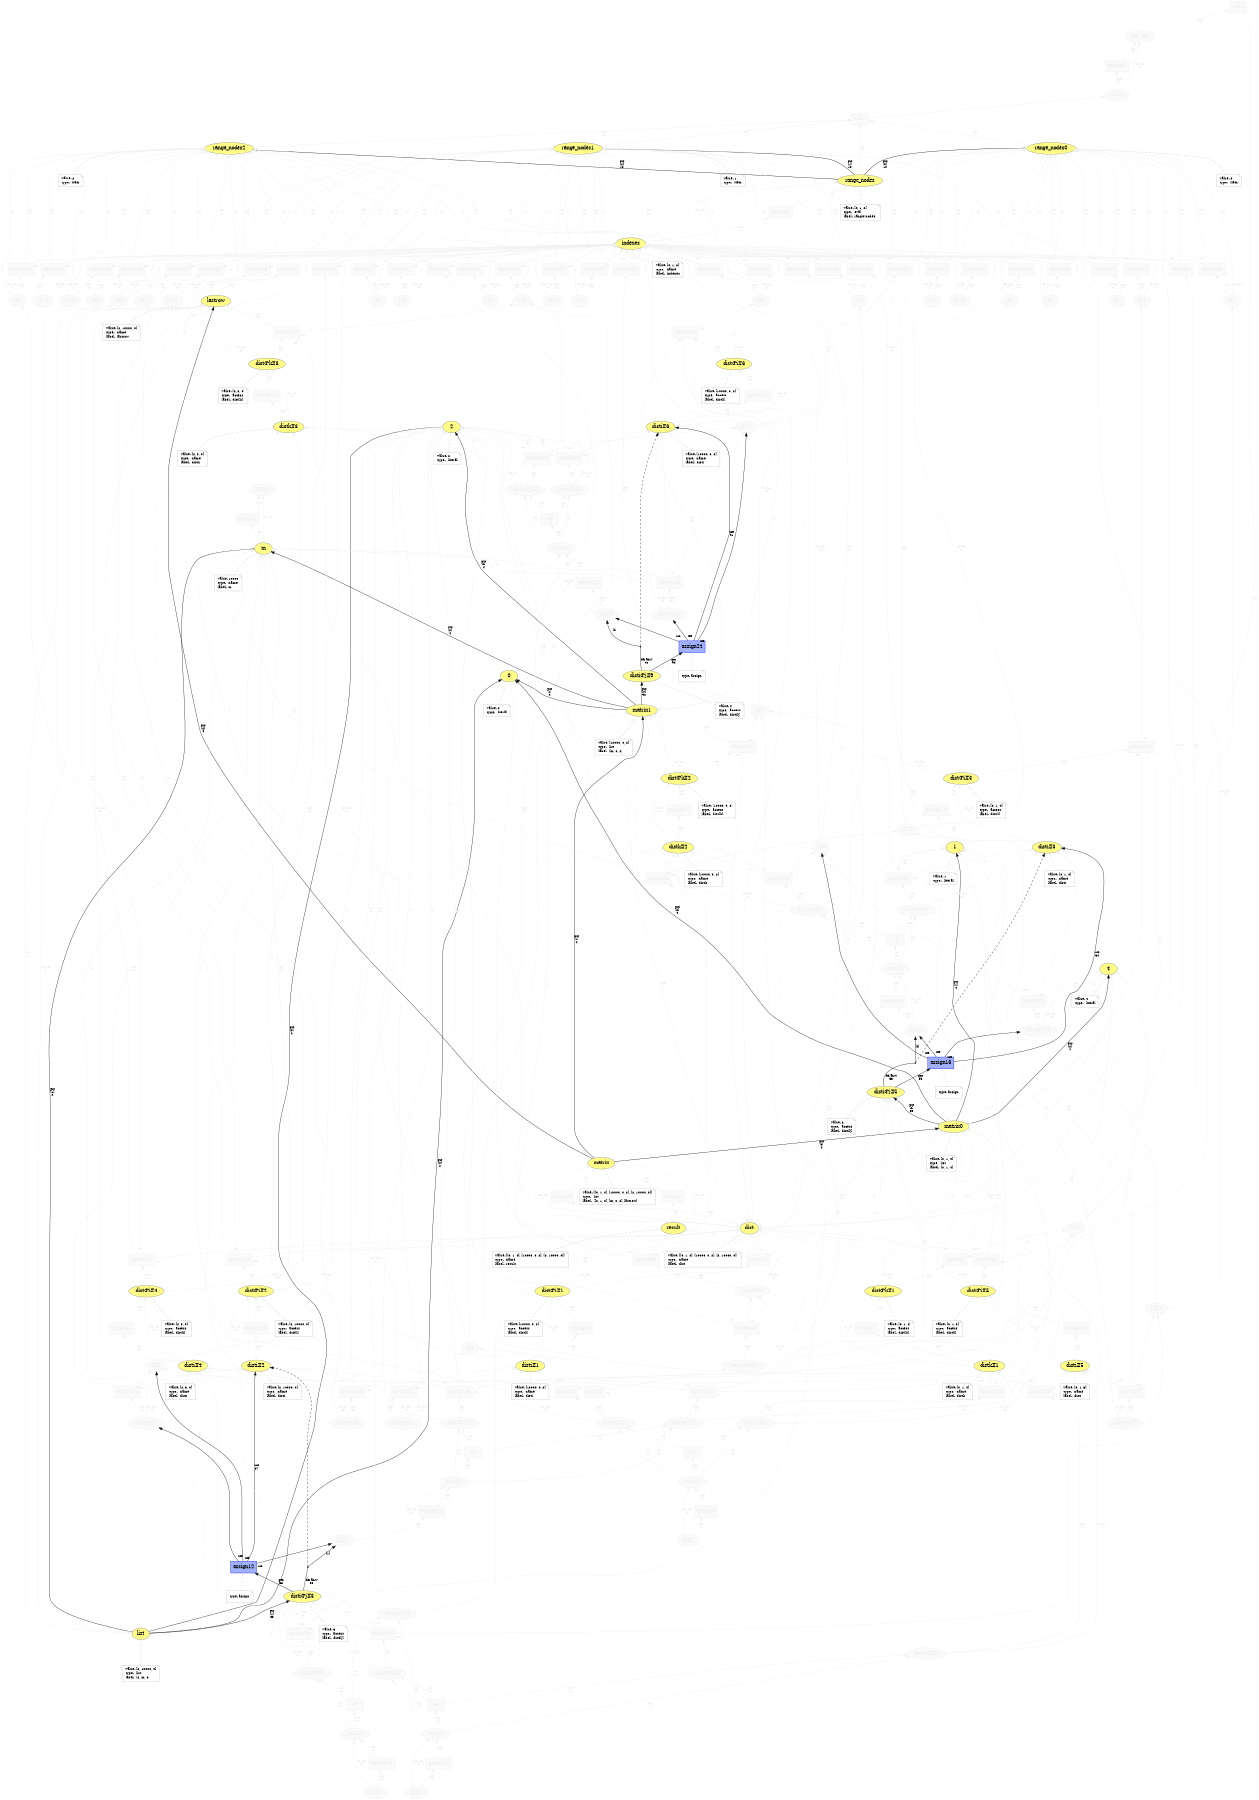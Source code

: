 digraph "PROV" { size="16,12"; rankdir="BT";
graph [overlap=false]

"http://example.org/10000" [fillcolor="#FAFAFA",color="#F0F0F0",style="filled",fontcolor="#F0F0F0",label="10000",URL="http://example.org/10000"]
"http://example.org/m" [fillcolor="#FFFC87",color="#808080",style="filled",label="m",URL="http://example.org/m"]
"-attrs0" [color="gray",shape="note",fontsize="10",fontcolor="black",label=<<TABLE cellpadding="0" border="0">
	<TR>
	    <TD align="left">value:</TD>
	    <TD align="left">10000</TD>
	</TR>
	<TR>
	    <TD align="left">type:</TD>
	    <TD align="left">name</TD>
	</TR>
	<TR>
	    <TD align="left">label:</TD>
	    <TD align="left">m</TD>
	</TR>
</TABLE>>]
"-attrs0" -> "http://example.org/m" [color="gray",style="dashed",arrowhead="none"]
"http://example.org/assign1" [fillcolor="#FAFAFA",color="#F0F0F0",shape="polygon",sides="4",style="filled",fontcolor="#F0F0F0",label="assign1",URL="http://example.org/assign1"]
"http://example.org/m" -> "http://example.org/10000" [fontsize="8",distance="1.5",angle="60.0",rotation="20",label="der ref
1",fontcolor="#F0F0F0",color="#F0F0F0"]
"http://example.org/2" [fillcolor="#FFFC87",color="#808080",style="filled",label="2",URL="http://example.org/2"]
"-attrs1" [color="gray",shape="note",fontsize="10",fontcolor="black",label=<<TABLE cellpadding="0" border="0">
	<TR>
	    <TD align="left">value:</TD>
	    <TD align="left">2</TD>
	</TR>
	<TR>
	    <TD align="left">type:</TD>
	    <TD align="left">literal</TD>
	</TR>
</TABLE>>]
"-attrs1" -> "http://example.org/2" [color="gray",style="dashed",arrowhead="none"]
"http://example.org/0" [fillcolor="#FFFC87",color="#808080",style="filled",label="0",URL="http://example.org/0"]
"-attrs2" [color="gray",shape="note",fontsize="10",fontcolor="black",label=<<TABLE cellpadding="0" border="0">
	<TR>
	    <TD align="left">value:</TD>
	    <TD align="left">0</TD>
	</TR>
	<TR>
	    <TD align="left">type:</TD>
	    <TD align="left">literal</TD>
	</TR>
</TABLE>>]
"-attrs2" -> "http://example.org/0" [color="gray",style="dashed",arrowhead="none"]
"http://example.org/list" [fillcolor="#FFFC87",color="#808080",style="filled",label="list",URL="http://example.org/list"]
"-attrs3" [color="gray",shape="note",fontsize="10",fontcolor="black",label=<<TABLE cellpadding="0" border="0">
	<TR>
	    <TD align="left">value:</TD>
	    <TD align="left">[2, 10000, 0]</TD>
	</TR>
	<TR>
	    <TD align="left">type:</TD>
	    <TD align="left">list</TD>
	</TR>
	<TR>
	    <TD align="left">label:</TD>
	    <TD align="left">[2, m, 0]</TD>
	</TR>
</TABLE>>]
"-attrs3" -> "http://example.org/list" [color="gray",style="dashed",arrowhead="none"]
"http://example.org/list" -> "http://example.org/2" [fontsize="8",distance="1.5",angle="60.0",rotation="20",label="put
[0]
2"]
"http://example.org/list" -> "http://example.org/m" [fontsize="8",distance="1.5",angle="60.0",rotation="20",label="put
[1]
2"]
"http://example.org/list" -> "http://example.org/0" [fontsize="8",distance="1.5",angle="60.0",rotation="20",label="put
[2]
2"]
"http://example.org/lastrow" [fillcolor="#FFFC87",color="#808080",style="filled",label="lastrow",URL="http://example.org/lastrow"]
"-attrs4" [color="gray",shape="note",fontsize="10",fontcolor="black",label=<<TABLE cellpadding="0" border="0">
	<TR>
	    <TD align="left">value:</TD>
	    <TD align="left">[2, 10000, 0]</TD>
	</TR>
	<TR>
	    <TD align="left">type:</TD>
	    <TD align="left">name</TD>
	</TR>
	<TR>
	    <TD align="left">label:</TD>
	    <TD align="left">lastrow</TD>
	</TR>
</TABLE>>]
"-attrs4" -> "http://example.org/lastrow" [color="gray",style="dashed",arrowhead="none"]
"http://example.org/assign2" [fillcolor="#FAFAFA",color="#F0F0F0",shape="polygon",sides="4",style="filled",fontcolor="#F0F0F0",label="assign2",URL="http://example.org/assign2"]
"http://example.org/lastrow" -> "http://example.org/list" [fontsize="8",distance="1.5",angle="60.0",rotation="20",label="der ref
3",fontcolor="#F0F0F0",color="#F0F0F0"]
"http://example.org/1" [fillcolor="#FFFC87",color="#808080",style="filled",label="1",URL="http://example.org/1"]
"-attrs5" [color="gray",shape="note",fontsize="10",fontcolor="black",label=<<TABLE cellpadding="0" border="0">
	<TR>
	    <TD align="left">value:</TD>
	    <TD align="left">1</TD>
	</TR>
	<TR>
	    <TD align="left">type:</TD>
	    <TD align="left">literal</TD>
	</TR>
</TABLE>>]
"-attrs5" -> "http://example.org/1" [color="gray",style="dashed",arrowhead="none"]
"http://example.org/4" [fillcolor="#FFFC87",color="#808080",style="filled",label="4",URL="http://example.org/4"]
"-attrs6" [color="gray",shape="note",fontsize="10",fontcolor="black",label=<<TABLE cellpadding="0" border="0">
	<TR>
	    <TD align="left">value:</TD>
	    <TD align="left">4</TD>
	</TR>
	<TR>
	    <TD align="left">type:</TD>
	    <TD align="left">literal</TD>
	</TR>
</TABLE>>]
"-attrs6" -> "http://example.org/4" [color="gray",style="dashed",arrowhead="none"]
"http://example.org/matrix" [fillcolor="#FFFC87",color="#808080",style="filled",label="matrix",URL="http://example.org/matrix"]
"-attrs7" [color="gray",shape="note",fontsize="10",fontcolor="black",label=<<TABLE cellpadding="0" border="0">
	<TR>
	    <TD align="left">value:</TD>
	    <TD align="left">[[0, 1, 4], [10000, 0, 2], [2, 10000, 0]]</TD>
	</TR>
	<TR>
	    <TD align="left">type:</TD>
	    <TD align="left">list</TD>
	</TR>
	<TR>
	    <TD align="left">label:</TD>
	    <TD align="left">[[0, 1, 4], [m, 0, 2], lastrow]</TD>
	</TR>
</TABLE>>]
"-attrs7" -> "http://example.org/matrix" [color="gray",style="dashed",arrowhead="none"]
"http://example.org/matrix0" [fillcolor="#FFFC87",color="#808080",style="filled",label="matrix0",URL="http://example.org/matrix0"]
"-attrs8" [color="gray",shape="note",fontsize="10",fontcolor="black",label=<<TABLE cellpadding="0" border="0">
	<TR>
	    <TD align="left">value:</TD>
	    <TD align="left">[0, 1, 4]</TD>
	</TR>
	<TR>
	    <TD align="left">type:</TD>
	    <TD align="left">list</TD>
	</TR>
	<TR>
	    <TD align="left">label:</TD>
	    <TD align="left">[0, 1, 4]</TD>
	</TR>
</TABLE>>]
"-attrs8" -> "http://example.org/matrix0" [color="gray",style="dashed",arrowhead="none"]
"http://example.org/matrix0" -> "http://example.org/0" [fontsize="8",distance="1.5",angle="60.0",rotation="20",label="put
[0]
4"]
"http://example.org/matrix0" -> "http://example.org/1" [fontsize="8",distance="1.5",angle="60.0",rotation="20",label="put
[1]
4"]
"http://example.org/matrix0" -> "http://example.org/4" [fontsize="8",distance="1.5",angle="60.0",rotation="20",label="put
[2]
4"]
"http://example.org/matrix" -> "http://example.org/matrix0" [fontsize="8",distance="1.5",angle="60.0",rotation="20",label="put
[0]
4"]
"http://example.org/matrix1" [fillcolor="#FFFC87",color="#808080",style="filled",label="matrix1",URL="http://example.org/matrix1"]
"-attrs9" [color="gray",shape="note",fontsize="10",fontcolor="black",label=<<TABLE cellpadding="0" border="0">
	<TR>
	    <TD align="left">value:</TD>
	    <TD align="left">[10000, 0, 2]</TD>
	</TR>
	<TR>
	    <TD align="left">type:</TD>
	    <TD align="left">list</TD>
	</TR>
	<TR>
	    <TD align="left">label:</TD>
	    <TD align="left">[m, 0, 2]</TD>
	</TR>
</TABLE>>]
"-attrs9" -> "http://example.org/matrix1" [color="gray",style="dashed",arrowhead="none"]
"http://example.org/matrix1" -> "http://example.org/m" [fontsize="8",distance="1.5",angle="60.0",rotation="20",label="put
[0]
4"]
"http://example.org/matrix1" -> "http://example.org/0" [fontsize="8",distance="1.5",angle="60.0",rotation="20",label="put
[1]
4"]
"http://example.org/matrix1" -> "http://example.org/2" [fontsize="8",distance="1.5",angle="60.0",rotation="20",label="put
[2]
4"]
"http://example.org/matrix" -> "http://example.org/matrix1" [fontsize="8",distance="1.5",angle="60.0",rotation="20",label="put
[1]
4"]
"http://example.org/matrix" -> "http://example.org/lastrow" [fontsize="8",distance="1.5",angle="60.0",rotation="20",label="put
[2]
4"]
"http://example.org/dist" [fillcolor="#FFFC87",color="#808080",style="filled",label="dist",URL="http://example.org/dist"]
"-attrs10" [color="gray",shape="note",fontsize="10",fontcolor="black",label=<<TABLE cellpadding="0" border="0">
	<TR>
	    <TD align="left">value:</TD>
	    <TD align="left">[[0, 1, 4], [10000, 0, 2], [2, 10000, 0]]</TD>
	</TR>
	<TR>
	    <TD align="left">type:</TD>
	    <TD align="left">name</TD>
	</TR>
	<TR>
	    <TD align="left">label:</TD>
	    <TD align="left">dist</TD>
	</TR>
</TABLE>>]
"-attrs10" -> "http://example.org/dist" [color="gray",style="dashed",arrowhead="none"]
"http://example.org/assign3" [fillcolor="#FAFAFA",color="#F0F0F0",shape="polygon",sides="4",style="filled",fontcolor="#F0F0F0",label="assign3",URL="http://example.org/assign3"]
"http://example.org/dist" -> "http://example.org/matrix" [fontsize="8",distance="1.5",angle="60.0",rotation="20",label="der ref
5",fontcolor="#F0F0F0",color="#F0F0F0"]
"http://example.org/result" [fillcolor="#FFFC87",color="#808080",style="filled",label="result",URL="http://example.org/result"]
"-attrs11" [color="gray",shape="note",fontsize="10",fontcolor="black",label=<<TABLE cellpadding="0" border="0">
	<TR>
	    <TD align="left">value:</TD>
	    <TD align="left">[[0, 1, 4], [10000, 0, 2], [2, 10000, 0]]</TD>
	</TR>
	<TR>
	    <TD align="left">type:</TD>
	    <TD align="left">name</TD>
	</TR>
	<TR>
	    <TD align="left">label:</TD>
	    <TD align="left">result</TD>
	</TR>
</TABLE>>]
"-attrs11" -> "http://example.org/result" [color="gray",style="dashed",arrowhead="none"]
"http://example.org/assign4" [fillcolor="#FAFAFA",color="#F0F0F0",shape="polygon",sides="4",style="filled",fontcolor="#F0F0F0",label="assign4",URL="http://example.org/assign4"]
"http://example.org/result" -> "http://example.org/matrix" [fontsize="8",distance="1.5",angle="60.0",rotation="20",label="der ref
6",fontcolor="#F0F0F0",color="#F0F0F0"]
"http://example.org/len_dist" [fillcolor="#FAFAFA",color="#F0F0F0",style="filled",fontcolor="#F0F0F0",label="len_dist",URL="http://example.org/len_dist"]
"http://example.org/call1" [fillcolor="#FAFAFA",color="#F0F0F0",shape="polygon",sides="4",style="filled",fontcolor="#F0F0F0",label="call1",URL="http://example.org/call1"]
"http://example.org/call1" -> "http://example.org/dist" [fontsize="8",distance="1.5",angle="60.0",rotation="20",label="use
7",fontcolor="#F0F0F0",color="#F0F0F0"]
"http://example.org/len_dist" -> "http://example.org/call1" [fontsize="8",distance="1.5",angle="60.0",rotation="20",label="gen
8",fontcolor="#F0F0F0",color="#F0F0F0"]
"http://example.org/nodes" [fillcolor="#FAFAFA",color="#F0F0F0",style="filled",fontcolor="#F0F0F0",label="nodes",URL="http://example.org/nodes"]
"http://example.org/assign5" [fillcolor="#FAFAFA",color="#F0F0F0",shape="polygon",sides="4",style="filled",fontcolor="#F0F0F0",label="assign5",URL="http://example.org/assign5"]
"http://example.org/nodes" -> "http://example.org/len_dist" [fontsize="8",distance="1.5",angle="60.0",rotation="20",label="der ref
9",fontcolor="#F0F0F0",color="#F0F0F0"]
"http://example.org/range_nodes" [fillcolor="#FFFC87",color="#808080",style="filled",label="range_nodes",URL="http://example.org/range_nodes"]
"-attrs12" [color="gray",shape="note",fontsize="10",fontcolor="black",label=<<TABLE cellpadding="0" border="0">
	<TR>
	    <TD align="left">value:</TD>
	    <TD align="left">[0, 1, 2]</TD>
	</TR>
	<TR>
	    <TD align="left">type:</TD>
	    <TD align="left">eval</TD>
	</TR>
	<TR>
	    <TD align="left">label:</TD>
	    <TD align="left">range(nodes)</TD>
	</TR>
</TABLE>>]
"-attrs12" -> "http://example.org/range_nodes" [color="gray",style="dashed",arrowhead="none"]
"http://example.org/range_nodes0" [fillcolor="#FFFC87",color="#808080",style="filled",label="range_nodes0",URL="http://example.org/range_nodes0"]
"-attrs13" [color="gray",shape="note",fontsize="10",fontcolor="black",label=<<TABLE cellpadding="0" border="0">
	<TR>
	    <TD align="left">value:</TD>
	    <TD align="left">0</TD>
	</TR>
	<TR>
	    <TD align="left">type:</TD>
	    <TD align="left">item</TD>
	</TR>
</TABLE>>]
"-attrs13" -> "http://example.org/range_nodes0" [color="gray",style="dashed",arrowhead="none"]
"http://example.org/range_nodes" -> "http://example.org/range_nodes0" [fontsize="8",distance="1.5",angle="60.0",rotation="20",label="put
[0]
10"]
"http://example.org/range_nodes1" [fillcolor="#FFFC87",color="#808080",style="filled",label="range_nodes1",URL="http://example.org/range_nodes1"]
"-attrs14" [color="gray",shape="note",fontsize="10",fontcolor="black",label=<<TABLE cellpadding="0" border="0">
	<TR>
	    <TD align="left">value:</TD>
	    <TD align="left">1</TD>
	</TR>
	<TR>
	    <TD align="left">type:</TD>
	    <TD align="left">item</TD>
	</TR>
</TABLE>>]
"-attrs14" -> "http://example.org/range_nodes1" [color="gray",style="dashed",arrowhead="none"]
"http://example.org/range_nodes" -> "http://example.org/range_nodes1" [fontsize="8",distance="1.5",angle="60.0",rotation="20",label="put
[1]
10"]
"http://example.org/range_nodes2" [fillcolor="#FFFC87",color="#808080",style="filled",label="range_nodes2",URL="http://example.org/range_nodes2"]
"-attrs15" [color="gray",shape="note",fontsize="10",fontcolor="black",label=<<TABLE cellpadding="0" border="0">
	<TR>
	    <TD align="left">value:</TD>
	    <TD align="left">2</TD>
	</TR>
	<TR>
	    <TD align="left">type:</TD>
	    <TD align="left">item</TD>
	</TR>
</TABLE>>]
"-attrs15" -> "http://example.org/range_nodes2" [color="gray",style="dashed",arrowhead="none"]
"http://example.org/range_nodes" -> "http://example.org/range_nodes2" [fontsize="8",distance="1.5",angle="60.0",rotation="20",label="put
[2]
10"]
"http://example.org/call2" [fillcolor="#FAFAFA",color="#F0F0F0",shape="polygon",sides="4",style="filled",fontcolor="#F0F0F0",label="call2",URL="http://example.org/call2"]
"http://example.org/call2" -> "http://example.org/nodes" [labelfontsize="8",labeldistance="1.5",labelangle="60.0",rotation="20",taillabel="use",fontcolor="#F0F0F0",color="#F0F0F0"]
"http://example.org/range_nodes" -> "http://example.org/call2" [fontsize="8",distance="1.5",angle="60.0",rotation="20",label="gen
10",fontcolor="#F0F0F0",color="#F0F0F0"]
"http://example.org/range_nodes0" -> "http://example.org/call2" [fontsize="8",distance="1.5",angle="60.0",rotation="20",label="gen
10",fontcolor="#F0F0F0",color="#F0F0F0"]
"http://example.org/range_nodes1" -> "http://example.org/call2" [fontsize="8",distance="1.5",angle="60.0",rotation="20",label="gen
10",fontcolor="#F0F0F0",color="#F0F0F0"]
"http://example.org/range_nodes2" -> "http://example.org/call2" [fontsize="8",distance="1.5",angle="60.0",rotation="20",label="gen
10",fontcolor="#F0F0F0",color="#F0F0F0"]
"http://example.org/indexes" [fillcolor="#FFFC87",color="#808080",style="filled",label="indexes",URL="http://example.org/indexes"]
"-attrs16" [color="gray",shape="note",fontsize="10",fontcolor="black",label=<<TABLE cellpadding="0" border="0">
	<TR>
	    <TD align="left">value:</TD>
	    <TD align="left">[0, 1, 2]</TD>
	</TR>
	<TR>
	    <TD align="left">type:</TD>
	    <TD align="left">name</TD>
	</TR>
	<TR>
	    <TD align="left">label:</TD>
	    <TD align="left">indexes</TD>
	</TR>
</TABLE>>]
"-attrs16" -> "http://example.org/indexes" [color="gray",style="dashed",arrowhead="none"]
"http://example.org/assign6" [fillcolor="#FAFAFA",color="#F0F0F0",shape="polygon",sides="4",style="filled",fontcolor="#F0F0F0",label="assign6",URL="http://example.org/assign6"]
"http://example.org/indexes" -> "http://example.org/range_nodes" [fontsize="8",distance="1.5",angle="60.0",rotation="20",label="der ref
11",fontcolor="#F0F0F0",color="#F0F0F0"]
"http://example.org/k#1" [fillcolor="#FAFAFA",color="#F0F0F0",style="filled",fontcolor="#F0F0F0",label="k#1",URL="http://example.org/k#1"]
"http://example.org/access1" [fillcolor="#FAFAFA",color="#F0F0F0",shape="polygon",sides="4",style="filled",fontcolor="#F0F0F0",label="access1",URL="http://example.org/access1"]
"bn0" [shape="point",label="",fontcolor="#F0F0F0",color="#F0F0F0"]
"http://example.org/k#1" -> "bn0" [fontsize="8",distance="1.5",angle="60.0",rotation="20",label="der ac-r
12",arrowhead="none",fontcolor="#F0F0F0",color="#F0F0F0"]
"bn0" -> "http://example.org/indexes" [style="dashed",fontcolor="#F0F0F0",color="#F0F0F0"]
"bn0" -> "http://example.org/range_nodes0" [fontsize="8",distance="1.5",angle="60.0",rotation="20",label="[0]",fontcolor="#F0F0F0",color="#F0F0F0"]
"http://example.org/access1" -> "http://example.org/indexes" [labelfontsize="8",labeldistance="1.5",labelangle="60.0",rotation="20",taillabel="use",fontcolor="#F0F0F0",color="#F0F0F0"]
"http://example.org/dist@k#1" [fillcolor="#FFFC87",color="#808080",style="filled",label="dist@k#1",URL="http://example.org/dist@k#1"]
"-attrs17" [color="gray",shape="note",fontsize="10",fontcolor="black",label=<<TABLE cellpadding="0" border="0">
	<TR>
	    <TD align="left">value:</TD>
	    <TD align="left">[0, 1, 4]</TD>
	</TR>
	<TR>
	    <TD align="left">type:</TD>
	    <TD align="left">access</TD>
	</TR>
	<TR>
	    <TD align="left">label:</TD>
	    <TD align="left">dist[k]</TD>
	</TR>
</TABLE>>]
"-attrs17" -> "http://example.org/dist@k#1" [color="gray",style="dashed",arrowhead="none"]
"http://example.org/access2" [fillcolor="#FAFAFA",color="#F0F0F0",shape="polygon",sides="4",style="filled",fontcolor="#F0F0F0",label="access2",URL="http://example.org/access2"]
"bn1" [shape="point",label="",fontcolor="#F0F0F0",color="#F0F0F0"]
"http://example.org/dist@k#1" -> "bn1" [fontsize="8",distance="1.5",angle="60.0",rotation="20",label="der ac-r
13",arrowhead="none",fontcolor="#F0F0F0",color="#F0F0F0"]
"bn1" -> "http://example.org/dist" [style="dashed",fontcolor="#F0F0F0",color="#F0F0F0"]
"bn1" -> "http://example.org/matrix0" [fontsize="8",distance="1.5",angle="60.0",rotation="20",label="[0]",fontcolor="#F0F0F0",color="#F0F0F0"]
"http://example.org/access2" -> "http://example.org/dist" [labelfontsize="8",labeldistance="1.5",labelangle="60.0",rotation="20",taillabel="use",fontcolor="#F0F0F0",color="#F0F0F0"]
"http://example.org/access2" -> "http://example.org/k#1" [labelfontsize="8",labeldistance="1.5",labelangle="60.0",rotation="20",taillabel="use",fontcolor="#F0F0F0",color="#F0F0F0"]
"http://example.org/distk#1" [fillcolor="#FFFC87",color="#808080",style="filled",label="distk#1",URL="http://example.org/distk#1"]
"-attrs18" [color="gray",shape="note",fontsize="10",fontcolor="black",label=<<TABLE cellpadding="0" border="0">
	<TR>
	    <TD align="left">value:</TD>
	    <TD align="left">[0, 1, 4]</TD>
	</TR>
	<TR>
	    <TD align="left">type:</TD>
	    <TD align="left">name</TD>
	</TR>
	<TR>
	    <TD align="left">label:</TD>
	    <TD align="left">distk</TD>
	</TR>
</TABLE>>]
"-attrs18" -> "http://example.org/distk#1" [color="gray",style="dashed",arrowhead="none"]
"http://example.org/assign7" [fillcolor="#FAFAFA",color="#F0F0F0",shape="polygon",sides="4",style="filled",fontcolor="#F0F0F0",label="assign7",URL="http://example.org/assign7"]
"http://example.org/distk#1" -> "http://example.org/dist@k#1" [fontsize="8",distance="1.5",angle="60.0",rotation="20",label="der ref
14",fontcolor="#F0F0F0",color="#F0F0F0"]
"http://example.org/i#1" [fillcolor="#FAFAFA",color="#F0F0F0",style="filled",fontcolor="#F0F0F0",label="i#1",URL="http://example.org/i#1"]
"http://example.org/access3" [fillcolor="#FAFAFA",color="#F0F0F0",shape="polygon",sides="4",style="filled",fontcolor="#F0F0F0",label="access3",URL="http://example.org/access3"]
"bn2" [shape="point",label="",fontcolor="#F0F0F0",color="#F0F0F0"]
"http://example.org/i#1" -> "bn2" [fontsize="8",distance="1.5",angle="60.0",rotation="20",label="der ac-r
15",arrowhead="none",fontcolor="#F0F0F0",color="#F0F0F0"]
"bn2" -> "http://example.org/indexes" [style="dashed",fontcolor="#F0F0F0",color="#F0F0F0"]
"bn2" -> "http://example.org/range_nodes0" [fontsize="8",distance="1.5",angle="60.0",rotation="20",label="[0]",fontcolor="#F0F0F0",color="#F0F0F0"]
"http://example.org/access3" -> "http://example.org/indexes" [labelfontsize="8",labeldistance="1.5",labelangle="60.0",rotation="20",taillabel="use",fontcolor="#F0F0F0",color="#F0F0F0"]
"http://example.org/i#2" [fillcolor="#FAFAFA",color="#F0F0F0",style="filled",fontcolor="#F0F0F0",label="i#2",URL="http://example.org/i#2"]
"http://example.org/access4" [fillcolor="#FAFAFA",color="#F0F0F0",shape="polygon",sides="4",style="filled",fontcolor="#F0F0F0",label="access4",URL="http://example.org/access4"]
"bn3" [shape="point",label="",fontcolor="#F0F0F0",color="#F0F0F0"]
"http://example.org/i#2" -> "bn3" [fontsize="8",distance="1.5",angle="60.0",rotation="20",label="der ac-r
16",arrowhead="none",fontcolor="#F0F0F0",color="#F0F0F0"]
"bn3" -> "http://example.org/indexes" [style="dashed",fontcolor="#F0F0F0",color="#F0F0F0"]
"bn3" -> "http://example.org/range_nodes1" [fontsize="8",distance="1.5",angle="60.0",rotation="20",label="[1]",fontcolor="#F0F0F0",color="#F0F0F0"]
"http://example.org/access4" -> "http://example.org/indexes" [labelfontsize="8",labeldistance="1.5",labelangle="60.0",rotation="20",taillabel="use",fontcolor="#F0F0F0",color="#F0F0F0"]
"http://example.org/dist@i#1" [fillcolor="#FFFC87",color="#808080",style="filled",label="dist@i#1",URL="http://example.org/dist@i#1"]
"-attrs19" [color="gray",shape="note",fontsize="10",fontcolor="black",label=<<TABLE cellpadding="0" border="0">
	<TR>
	    <TD align="left">value:</TD>
	    <TD align="left">[10000, 0, 2]</TD>
	</TR>
	<TR>
	    <TD align="left">type:</TD>
	    <TD align="left">access</TD>
	</TR>
	<TR>
	    <TD align="left">label:</TD>
	    <TD align="left">dist[i]</TD>
	</TR>
</TABLE>>]
"-attrs19" -> "http://example.org/dist@i#1" [color="gray",style="dashed",arrowhead="none"]
"http://example.org/access5" [fillcolor="#FAFAFA",color="#F0F0F0",shape="polygon",sides="4",style="filled",fontcolor="#F0F0F0",label="access5",URL="http://example.org/access5"]
"bn4" [shape="point",label="",fontcolor="#F0F0F0",color="#F0F0F0"]
"http://example.org/dist@i#1" -> "bn4" [fontsize="8",distance="1.5",angle="60.0",rotation="20",label="der ac-r
17",arrowhead="none",fontcolor="#F0F0F0",color="#F0F0F0"]
"bn4" -> "http://example.org/dist" [style="dashed",fontcolor="#F0F0F0",color="#F0F0F0"]
"bn4" -> "http://example.org/matrix1" [fontsize="8",distance="1.5",angle="60.0",rotation="20",label="[1]",fontcolor="#F0F0F0",color="#F0F0F0"]
"http://example.org/access5" -> "http://example.org/dist" [labelfontsize="8",labeldistance="1.5",labelangle="60.0",rotation="20",taillabel="use",fontcolor="#F0F0F0",color="#F0F0F0"]
"http://example.org/access5" -> "http://example.org/i#2" [labelfontsize="8",labeldistance="1.5",labelangle="60.0",rotation="20",taillabel="use",fontcolor="#F0F0F0",color="#F0F0F0"]
"http://example.org/disti#1" [fillcolor="#FFFC87",color="#808080",style="filled",label="disti#1",URL="http://example.org/disti#1"]
"-attrs20" [color="gray",shape="note",fontsize="10",fontcolor="black",label=<<TABLE cellpadding="0" border="0">
	<TR>
	    <TD align="left">value:</TD>
	    <TD align="left">[10000, 0, 2]</TD>
	</TR>
	<TR>
	    <TD align="left">type:</TD>
	    <TD align="left">name</TD>
	</TR>
	<TR>
	    <TD align="left">label:</TD>
	    <TD align="left">disti</TD>
	</TR>
</TABLE>>]
"-attrs20" -> "http://example.org/disti#1" [color="gray",style="dashed",arrowhead="none"]
"http://example.org/assign8" [fillcolor="#FAFAFA",color="#F0F0F0",shape="polygon",sides="4",style="filled",fontcolor="#F0F0F0",label="assign8",URL="http://example.org/assign8"]
"http://example.org/disti#1" -> "http://example.org/dist@i#1" [fontsize="8",distance="1.5",angle="60.0",rotation="20",label="der ref
18",fontcolor="#F0F0F0",color="#F0F0F0"]
"http://example.org/j#1" [fillcolor="#FAFAFA",color="#F0F0F0",style="filled",fontcolor="#F0F0F0",label="j#1",URL="http://example.org/j#1"]
"http://example.org/access6" [fillcolor="#FAFAFA",color="#F0F0F0",shape="polygon",sides="4",style="filled",fontcolor="#F0F0F0",label="access6",URL="http://example.org/access6"]
"bn5" [shape="point",label="",fontcolor="#F0F0F0",color="#F0F0F0"]
"http://example.org/j#1" -> "bn5" [fontsize="8",distance="1.5",angle="60.0",rotation="20",label="der ac-r
19",arrowhead="none",fontcolor="#F0F0F0",color="#F0F0F0"]
"bn5" -> "http://example.org/indexes" [style="dashed",fontcolor="#F0F0F0",color="#F0F0F0"]
"bn5" -> "http://example.org/range_nodes0" [fontsize="8",distance="1.5",angle="60.0",rotation="20",label="[0]",fontcolor="#F0F0F0",color="#F0F0F0"]
"http://example.org/access6" -> "http://example.org/indexes" [labelfontsize="8",labeldistance="1.5",labelangle="60.0",rotation="20",taillabel="use",fontcolor="#F0F0F0",color="#F0F0F0"]
"http://example.org/j#2" [fillcolor="#FAFAFA",color="#F0F0F0",style="filled",fontcolor="#F0F0F0",label="j#2",URL="http://example.org/j#2"]
"http://example.org/access7" [fillcolor="#FAFAFA",color="#F0F0F0",shape="polygon",sides="4",style="filled",fontcolor="#F0F0F0",label="access7",URL="http://example.org/access7"]
"bn6" [shape="point",label="",fontcolor="#F0F0F0",color="#F0F0F0"]
"http://example.org/j#2" -> "bn6" [fontsize="8",distance="1.5",angle="60.0",rotation="20",label="der ac-r
20",arrowhead="none",fontcolor="#F0F0F0",color="#F0F0F0"]
"bn6" -> "http://example.org/indexes" [style="dashed",fontcolor="#F0F0F0",color="#F0F0F0"]
"bn6" -> "http://example.org/range_nodes1" [fontsize="8",distance="1.5",angle="60.0",rotation="20",label="[1]",fontcolor="#F0F0F0",color="#F0F0F0"]
"http://example.org/access7" -> "http://example.org/indexes" [labelfontsize="8",labeldistance="1.5",labelangle="60.0",rotation="20",taillabel="use",fontcolor="#F0F0F0",color="#F0F0F0"]
"http://example.org/j#3" [fillcolor="#FAFAFA",color="#F0F0F0",style="filled",fontcolor="#F0F0F0",label="j#3",URL="http://example.org/j#3"]
"http://example.org/access8" [fillcolor="#FAFAFA",color="#F0F0F0",shape="polygon",sides="4",style="filled",fontcolor="#F0F0F0",label="access8",URL="http://example.org/access8"]
"bn7" [shape="point",label="",fontcolor="#F0F0F0",color="#F0F0F0"]
"http://example.org/j#3" -> "bn7" [fontsize="8",distance="1.5",angle="60.0",rotation="20",label="der ac-r
21",arrowhead="none",fontcolor="#F0F0F0",color="#F0F0F0"]
"bn7" -> "http://example.org/indexes" [style="dashed",fontcolor="#F0F0F0",color="#F0F0F0"]
"bn7" -> "http://example.org/range_nodes2" [fontsize="8",distance="1.5",angle="60.0",rotation="20",label="[2]",fontcolor="#F0F0F0",color="#F0F0F0"]
"http://example.org/access8" -> "http://example.org/indexes" [labelfontsize="8",labeldistance="1.5",labelangle="60.0",rotation="20",taillabel="use",fontcolor="#F0F0F0",color="#F0F0F0"]
"http://example.org/disti@k#1" [fillcolor="#FAFAFA",color="#F0F0F0",style="filled",fontcolor="#F0F0F0",label="disti@k#1",URL="http://example.org/disti@k#1"]
"http://example.org/access9" [fillcolor="#FAFAFA",color="#F0F0F0",shape="polygon",sides="4",style="filled",fontcolor="#F0F0F0",label="access9",URL="http://example.org/access9"]
"bn8" [shape="point",label="",fontcolor="#F0F0F0",color="#F0F0F0"]
"http://example.org/disti@k#1" -> "bn8" [fontsize="8",distance="1.5",angle="60.0",rotation="20",label="der ac-r
22",arrowhead="none",fontcolor="#F0F0F0",color="#F0F0F0"]
"bn8" -> "http://example.org/disti#1" [style="dashed",fontcolor="#F0F0F0",color="#F0F0F0"]
"bn8" -> "http://example.org/m" [fontsize="8",distance="1.5",angle="60.0",rotation="20",label="[0]",fontcolor="#F0F0F0",color="#F0F0F0"]
"http://example.org/access9" -> "http://example.org/disti#1" [labelfontsize="8",labeldistance="1.5",labelangle="60.0",rotation="20",taillabel="use",fontcolor="#F0F0F0",color="#F0F0F0"]
"http://example.org/access9" -> "http://example.org/k#1" [labelfontsize="8",labeldistance="1.5",labelangle="60.0",rotation="20",taillabel="use",fontcolor="#F0F0F0",color="#F0F0F0"]
"http://example.org/distk@j#1" [fillcolor="#FAFAFA",color="#F0F0F0",style="filled",fontcolor="#F0F0F0",label="distk@j#1",URL="http://example.org/distk@j#1"]
"http://example.org/access10" [fillcolor="#FAFAFA",color="#F0F0F0",shape="polygon",sides="4",style="filled",fontcolor="#F0F0F0",label="access10",URL="http://example.org/access10"]
"bn9" [shape="point",label="",fontcolor="#F0F0F0",color="#F0F0F0"]
"http://example.org/distk@j#1" -> "bn9" [fontsize="8",distance="1.5",angle="60.0",rotation="20",label="der ac-r
23",arrowhead="none",fontcolor="#F0F0F0",color="#F0F0F0"]
"bn9" -> "http://example.org/distk#1" [style="dashed",fontcolor="#F0F0F0",color="#F0F0F0"]
"bn9" -> "http://example.org/4" [fontsize="8",distance="1.5",angle="60.0",rotation="20",label="[2]",fontcolor="#F0F0F0",color="#F0F0F0"]
"http://example.org/access10" -> "http://example.org/distk#1" [labelfontsize="8",labeldistance="1.5",labelangle="60.0",rotation="20",taillabel="use",fontcolor="#F0F0F0",color="#F0F0F0"]
"http://example.org/access10" -> "http://example.org/j#3" [labelfontsize="8",labeldistance="1.5",labelangle="60.0",rotation="20",taillabel="use",fontcolor="#F0F0F0",color="#F0F0F0"]
"http://example.org/sum#1" [fillcolor="#FAFAFA",color="#F0F0F0",style="filled",fontcolor="#F0F0F0",label="sum#1",URL="http://example.org/sum#1"]
"http://example.org/+1" [fillcolor="#FAFAFA",color="#F0F0F0",shape="polygon",sides="4",style="filled",fontcolor="#F0F0F0",label="+1",URL="http://example.org/+1"]
"http://example.org/sum#1" -> "http://example.org/disti@k#1" [fontsize="8",distance="1.5",angle="60.0",rotation="20",label="der
24",fontcolor="#F0F0F0",color="#F0F0F0"]
"http://example.org/sum#1" -> "http://example.org/distk@j#1" [fontsize="8",distance="1.5",angle="60.0",rotation="20",label="der
24",fontcolor="#F0F0F0",color="#F0F0F0"]
"http://example.org/ikj#1" [fillcolor="#FAFAFA",color="#F0F0F0",style="filled",fontcolor="#F0F0F0",label="ikj#1",URL="http://example.org/ikj#1"]
"http://example.org/assign9" [fillcolor="#FAFAFA",color="#F0F0F0",shape="polygon",sides="4",style="filled",fontcolor="#F0F0F0",label="assign9",URL="http://example.org/assign9"]
"http://example.org/ikj#1" -> "http://example.org/sum#1" [fontsize="8",distance="1.5",angle="60.0",rotation="20",label="der ref
25",fontcolor="#F0F0F0",color="#F0F0F0"]
"http://example.org/disti@j#1" [fillcolor="#FAFAFA",color="#F0F0F0",style="filled",fontcolor="#F0F0F0",label="disti@j#1",URL="http://example.org/disti@j#1"]
"http://example.org/access11" [fillcolor="#FAFAFA",color="#F0F0F0",shape="polygon",sides="4",style="filled",fontcolor="#F0F0F0",label="access11",URL="http://example.org/access11"]
"bn10" [shape="point",label="",fontcolor="#F0F0F0",color="#F0F0F0"]
"http://example.org/disti@j#1" -> "bn10" [fontsize="8",distance="1.5",angle="60.0",rotation="20",label="der ac-r
26",arrowhead="none",fontcolor="#F0F0F0",color="#F0F0F0"]
"bn10" -> "http://example.org/disti#1" [style="dashed",fontcolor="#F0F0F0",color="#F0F0F0"]
"bn10" -> "http://example.org/2" [fontsize="8",distance="1.5",angle="60.0",rotation="20",label="[0]",fontcolor="#F0F0F0",color="#F0F0F0"]
"http://example.org/access11" -> "http://example.org/disti#1" [labelfontsize="8",labeldistance="1.5",labelangle="60.0",rotation="20",taillabel="use",fontcolor="#F0F0F0",color="#F0F0F0"]
"http://example.org/access11" -> "http://example.org/j#3" [labelfontsize="8",labeldistance="1.5",labelangle="60.0",rotation="20",taillabel="use",fontcolor="#F0F0F0",color="#F0F0F0"]
"http://example.org/i#3" [fillcolor="#FAFAFA",color="#F0F0F0",style="filled",fontcolor="#F0F0F0",label="i#3",URL="http://example.org/i#3"]
"http://example.org/access12" [fillcolor="#FAFAFA",color="#F0F0F0",shape="polygon",sides="4",style="filled",fontcolor="#F0F0F0",label="access12",URL="http://example.org/access12"]
"bn11" [shape="point",label="",fontcolor="#F0F0F0",color="#F0F0F0"]
"http://example.org/i#3" -> "bn11" [fontsize="8",distance="1.5",angle="60.0",rotation="20",label="der ac-r
27",arrowhead="none",fontcolor="#F0F0F0",color="#F0F0F0"]
"bn11" -> "http://example.org/indexes" [style="dashed",fontcolor="#F0F0F0",color="#F0F0F0"]
"bn11" -> "http://example.org/range_nodes2" [fontsize="8",distance="1.5",angle="60.0",rotation="20",label="[2]",fontcolor="#F0F0F0",color="#F0F0F0"]
"http://example.org/access12" -> "http://example.org/indexes" [labelfontsize="8",labeldistance="1.5",labelangle="60.0",rotation="20",taillabel="use",fontcolor="#F0F0F0",color="#F0F0F0"]
"http://example.org/dist@i#2" [fillcolor="#FFFC87",color="#808080",style="filled",label="dist@i#2",URL="http://example.org/dist@i#2"]
"-attrs21" [color="gray",shape="note",fontsize="10",fontcolor="black",label=<<TABLE cellpadding="0" border="0">
	<TR>
	    <TD align="left">value:</TD>
	    <TD align="left">[2, 10000, 0]</TD>
	</TR>
	<TR>
	    <TD align="left">type:</TD>
	    <TD align="left">access</TD>
	</TR>
	<TR>
	    <TD align="left">label:</TD>
	    <TD align="left">dist[i]</TD>
	</TR>
</TABLE>>]
"-attrs21" -> "http://example.org/dist@i#2" [color="gray",style="dashed",arrowhead="none"]
"http://example.org/access13" [fillcolor="#FAFAFA",color="#F0F0F0",shape="polygon",sides="4",style="filled",fontcolor="#F0F0F0",label="access13",URL="http://example.org/access13"]
"bn12" [shape="point",label="",fontcolor="#F0F0F0",color="#F0F0F0"]
"http://example.org/dist@i#2" -> "bn12" [fontsize="8",distance="1.5",angle="60.0",rotation="20",label="der ac-r
28",arrowhead="none",fontcolor="#F0F0F0",color="#F0F0F0"]
"bn12" -> "http://example.org/dist" [style="dashed",fontcolor="#F0F0F0",color="#F0F0F0"]
"bn12" -> "http://example.org/lastrow" [fontsize="8",distance="1.5",angle="60.0",rotation="20",label="[2]",fontcolor="#F0F0F0",color="#F0F0F0"]
"http://example.org/access13" -> "http://example.org/dist" [labelfontsize="8",labeldistance="1.5",labelangle="60.0",rotation="20",taillabel="use",fontcolor="#F0F0F0",color="#F0F0F0"]
"http://example.org/access13" -> "http://example.org/i#3" [labelfontsize="8",labeldistance="1.5",labelangle="60.0",rotation="20",taillabel="use",fontcolor="#F0F0F0",color="#F0F0F0"]
"http://example.org/disti#2" [fillcolor="#FFFC87",color="#808080",style="filled",label="disti#2",URL="http://example.org/disti#2"]
"-attrs22" [color="gray",shape="note",fontsize="10",fontcolor="black",label=<<TABLE cellpadding="0" border="0">
	<TR>
	    <TD align="left">value:</TD>
	    <TD align="left">[2, 10000, 0]</TD>
	</TR>
	<TR>
	    <TD align="left">type:</TD>
	    <TD align="left">name</TD>
	</TR>
	<TR>
	    <TD align="left">label:</TD>
	    <TD align="left">disti</TD>
	</TR>
</TABLE>>]
"-attrs22" -> "http://example.org/disti#2" [color="gray",style="dashed",arrowhead="none"]
"http://example.org/assign10" [fillcolor="#FAFAFA",color="#F0F0F0",shape="polygon",sides="4",style="filled",fontcolor="#F0F0F0",label="assign10",URL="http://example.org/assign10"]
"http://example.org/disti#2" -> "http://example.org/dist@i#2" [fontsize="8",distance="1.5",angle="60.0",rotation="20",label="der ref
29",fontcolor="#F0F0F0",color="#F0F0F0"]
"http://example.org/j#4" [fillcolor="#FAFAFA",color="#F0F0F0",style="filled",fontcolor="#F0F0F0",label="j#4",URL="http://example.org/j#4"]
"http://example.org/access14" [fillcolor="#FAFAFA",color="#F0F0F0",shape="polygon",sides="4",style="filled",fontcolor="#F0F0F0",label="access14",URL="http://example.org/access14"]
"bn13" [shape="point",label="",fontcolor="#F0F0F0",color="#F0F0F0"]
"http://example.org/j#4" -> "bn13" [fontsize="8",distance="1.5",angle="60.0",rotation="20",label="der ac-r
30",arrowhead="none",fontcolor="#F0F0F0",color="#F0F0F0"]
"bn13" -> "http://example.org/indexes" [style="dashed",fontcolor="#F0F0F0",color="#F0F0F0"]
"bn13" -> "http://example.org/range_nodes0" [fontsize="8",distance="1.5",angle="60.0",rotation="20",label="[0]",fontcolor="#F0F0F0",color="#F0F0F0"]
"http://example.org/access14" -> "http://example.org/indexes" [labelfontsize="8",labeldistance="1.5",labelangle="60.0",rotation="20",taillabel="use",fontcolor="#F0F0F0",color="#F0F0F0"]
"http://example.org/j#5" [fillcolor="#FAFAFA",color="#F0F0F0",style="filled",fontcolor="#F0F0F0",label="j#5",URL="http://example.org/j#5"]
"http://example.org/access15" [fillcolor="#FAFAFA",color="#F0F0F0",shape="polygon",sides="4",style="filled",fontcolor="#F0F0F0",label="access15",URL="http://example.org/access15"]
"bn14" [shape="point",label="",fontcolor="#F0F0F0",color="#F0F0F0"]
"http://example.org/j#5" -> "bn14" [fontsize="8",distance="1.5",angle="60.0",rotation="20",label="der ac-r
31",arrowhead="none",fontcolor="#F0F0F0",color="#F0F0F0"]
"bn14" -> "http://example.org/indexes" [style="dashed",fontcolor="#F0F0F0",color="#F0F0F0"]
"bn14" -> "http://example.org/range_nodes1" [fontsize="8",distance="1.5",angle="60.0",rotation="20",label="[1]",fontcolor="#F0F0F0",color="#F0F0F0"]
"http://example.org/access15" -> "http://example.org/indexes" [labelfontsize="8",labeldistance="1.5",labelangle="60.0",rotation="20",taillabel="use",fontcolor="#F0F0F0",color="#F0F0F0"]
"http://example.org/disti@k#2" [fillcolor="#FAFAFA",color="#F0F0F0",style="filled",fontcolor="#F0F0F0",label="disti@k#2",URL="http://example.org/disti@k#2"]
"http://example.org/access16" [fillcolor="#FAFAFA",color="#F0F0F0",shape="polygon",sides="4",style="filled",fontcolor="#F0F0F0",label="access16",URL="http://example.org/access16"]
"bn15" [shape="point",label="",fontcolor="#F0F0F0",color="#F0F0F0"]
"http://example.org/disti@k#2" -> "bn15" [fontsize="8",distance="1.5",angle="60.0",rotation="20",label="der ac-r
32",arrowhead="none",fontcolor="#F0F0F0",color="#F0F0F0"]
"bn15" -> "http://example.org/disti#2" [style="dashed",fontcolor="#F0F0F0",color="#F0F0F0"]
"bn15" -> "http://example.org/2" [fontsize="8",distance="1.5",angle="60.0",rotation="20",label="[0]",fontcolor="#F0F0F0",color="#F0F0F0"]
"http://example.org/access16" -> "http://example.org/disti#2" [labelfontsize="8",labeldistance="1.5",labelangle="60.0",rotation="20",taillabel="use",fontcolor="#F0F0F0",color="#F0F0F0"]
"http://example.org/access16" -> "http://example.org/k#1" [labelfontsize="8",labeldistance="1.5",labelangle="60.0",rotation="20",taillabel="use",fontcolor="#F0F0F0",color="#F0F0F0"]
"http://example.org/distk@j#2" [fillcolor="#FAFAFA",color="#F0F0F0",style="filled",fontcolor="#F0F0F0",label="distk@j#2",URL="http://example.org/distk@j#2"]
"http://example.org/access17" [fillcolor="#FAFAFA",color="#F0F0F0",shape="polygon",sides="4",style="filled",fontcolor="#F0F0F0",label="access17",URL="http://example.org/access17"]
"bn16" [shape="point",label="",fontcolor="#F0F0F0",color="#F0F0F0"]
"http://example.org/distk@j#2" -> "bn16" [fontsize="8",distance="1.5",angle="60.0",rotation="20",label="der ac-r
33",arrowhead="none",fontcolor="#F0F0F0",color="#F0F0F0"]
"bn16" -> "http://example.org/distk#1" [style="dashed",fontcolor="#F0F0F0",color="#F0F0F0"]
"bn16" -> "http://example.org/1" [fontsize="8",distance="1.5",angle="60.0",rotation="20",label="[1]",fontcolor="#F0F0F0",color="#F0F0F0"]
"http://example.org/access17" -> "http://example.org/distk#1" [labelfontsize="8",labeldistance="1.5",labelangle="60.0",rotation="20",taillabel="use",fontcolor="#F0F0F0",color="#F0F0F0"]
"http://example.org/access17" -> "http://example.org/j#5" [labelfontsize="8",labeldistance="1.5",labelangle="60.0",rotation="20",taillabel="use",fontcolor="#F0F0F0",color="#F0F0F0"]
"http://example.org/sum#2" [fillcolor="#FAFAFA",color="#F0F0F0",style="filled",fontcolor="#F0F0F0",label="sum#2",URL="http://example.org/sum#2"]
"http://example.org/+2" [fillcolor="#FAFAFA",color="#F0F0F0",shape="polygon",sides="4",style="filled",fontcolor="#F0F0F0",label="+2",URL="http://example.org/+2"]
"http://example.org/sum#2" -> "http://example.org/disti@k#2" [fontsize="8",distance="1.5",angle="60.0",rotation="20",label="der
34",fontcolor="#F0F0F0",color="#F0F0F0"]
"http://example.org/sum#2" -> "http://example.org/distk@j#2" [fontsize="8",distance="1.5",angle="60.0",rotation="20",label="der
34",fontcolor="#F0F0F0",color="#F0F0F0"]
"http://example.org/ikj#2" [fillcolor="#FAFAFA",color="#F0F0F0",style="filled",fontcolor="#F0F0F0",label="ikj#2",URL="http://example.org/ikj#2"]
"http://example.org/assign11" [fillcolor="#FAFAFA",color="#F0F0F0",shape="polygon",sides="4",style="filled",fontcolor="#F0F0F0",label="assign11",URL="http://example.org/assign11"]
"http://example.org/ikj#2" -> "http://example.org/sum#2" [fontsize="8",distance="1.5",angle="60.0",rotation="20",label="der ref
35",fontcolor="#F0F0F0",color="#F0F0F0"]
"http://example.org/disti@j#2" [fillcolor="#FAFAFA",color="#F0F0F0",style="filled",fontcolor="#F0F0F0",label="disti@j#2",URL="http://example.org/disti@j#2"]
"http://example.org/access18" [fillcolor="#FAFAFA",color="#F0F0F0",shape="polygon",sides="4",style="filled",fontcolor="#F0F0F0",label="access18",URL="http://example.org/access18"]
"bn17" [shape="point",label="",fontcolor="#F0F0F0",color="#F0F0F0"]
"http://example.org/disti@j#2" -> "bn17" [fontsize="8",distance="1.5",angle="60.0",rotation="20",label="der ac-r
36",arrowhead="none",fontcolor="#F0F0F0",color="#F0F0F0"]
"bn17" -> "http://example.org/disti#2" [style="dashed",fontcolor="#F0F0F0",color="#F0F0F0"]
"bn17" -> "http://example.org/m" [fontsize="8",distance="1.5",angle="60.0",rotation="20",label="[0]",fontcolor="#F0F0F0",color="#F0F0F0"]
"http://example.org/access18" -> "http://example.org/disti#2" [labelfontsize="8",labeldistance="1.5",labelangle="60.0",rotation="20",taillabel="use",fontcolor="#F0F0F0",color="#F0F0F0"]
"http://example.org/access18" -> "http://example.org/j#5" [labelfontsize="8",labeldistance="1.5",labelangle="60.0",rotation="20",taillabel="use",fontcolor="#F0F0F0",color="#F0F0F0"]
"http://example.org/disti@j#3" [fillcolor="#FFFC87",color="#808080",style="filled",label="disti@j#3",URL="http://example.org/disti@j#3"]
"-attrs23" [color="gray",shape="note",fontsize="10",fontcolor="black",label=<<TABLE cellpadding="0" border="0">
	<TR>
	    <TD align="left">value:</TD>
	    <TD align="left">3</TD>
	</TR>
	<TR>
	    <TD align="left">type:</TD>
	    <TD align="left">access</TD>
	</TR>
	<TR>
	    <TD align="left">label:</TD>
	    <TD align="left">disti[j]</TD>
	</TR>
</TABLE>>]
"-attrs23" -> "http://example.org/disti@j#3" [color="gray",style="dashed",arrowhead="none"]
"http://example.org/list" -> "http://example.org/disti@j#3" [fontsize="8",distance="1.5",angle="60.0",rotation="20",label="put
[1]
38"]
"http://example.org/assign12" [fillcolor="#9FB1FC",color="#0000FF",shape="polygon",sides="4",style="filled",label="assign12",URL="http://example.org/assign12"]
"-attrs24" [color="gray",shape="note",fontsize="10",fontcolor="black",label=<<TABLE cellpadding="0" border="0">
	<TR>
	    <TD align="left">type:</TD>
	    <TD align="left">assign</TD>
	</TR>
</TABLE>>]
"-attrs24" -> "http://example.org/assign12" [color="gray",style="dashed",arrowhead="none"]
"bn18" [shape="point",label=""]
"http://example.org/disti@j#3" -> "bn18" [fontsize="8",distance="1.5",angle="60.0",rotation="20",label="der ac-w
38",arrowhead="none"]
"bn18" -> "http://example.org/disti#2" [style="dashed"]
"bn18" -> "http://example.org/ikj#2" [fontsize="8",distance="1.5",angle="60.0",rotation="20",label="[1]"]
"http://example.org/assign12" -> "http://example.org/disti#2" [fontsize="8",distance="1.5",angle="60.0",rotation="20",label="use
37"]
"http://example.org/assign12" -> "http://example.org/j#5" [labelfontsize="8",labeldistance="1.5",labelangle="60.0",rotation="20",taillabel="use"]
"http://example.org/assign12" -> "http://example.org/disti@j#2" [labelfontsize="8",labeldistance="1.5",labelangle="60.0",rotation="20",taillabel="use"]
"http://example.org/assign12" -> "http://example.org/ikj#2" [labelfontsize="8",labeldistance="1.5",labelangle="60.0",rotation="20",taillabel="use"]
"http://example.org/j#6" [fillcolor="#FAFAFA",color="#F0F0F0",style="filled",fontcolor="#F0F0F0",label="j#6",URL="http://example.org/j#6"]
"http://example.org/access19" [fillcolor="#FAFAFA",color="#F0F0F0",shape="polygon",sides="4",style="filled",fontcolor="#F0F0F0",label="access19",URL="http://example.org/access19"]
"bn19" [shape="point",label="",fontcolor="#F0F0F0",color="#F0F0F0"]
"http://example.org/j#6" -> "bn19" [fontsize="8",distance="1.5",angle="60.0",rotation="20",label="der ac-r
39",arrowhead="none",fontcolor="#F0F0F0",color="#F0F0F0"]
"bn19" -> "http://example.org/indexes" [style="dashed",fontcolor="#F0F0F0",color="#F0F0F0"]
"bn19" -> "http://example.org/range_nodes2" [fontsize="8",distance="1.5",angle="60.0",rotation="20",label="[2]",fontcolor="#F0F0F0",color="#F0F0F0"]
"http://example.org/access19" -> "http://example.org/indexes" [labelfontsize="8",labeldistance="1.5",labelangle="60.0",rotation="20",taillabel="use",fontcolor="#F0F0F0",color="#F0F0F0"]
"http://example.org/k#2" [fillcolor="#FAFAFA",color="#F0F0F0",style="filled",fontcolor="#F0F0F0",label="k#2",URL="http://example.org/k#2"]
"http://example.org/access20" [fillcolor="#FAFAFA",color="#F0F0F0",shape="polygon",sides="4",style="filled",fontcolor="#F0F0F0",label="access20",URL="http://example.org/access20"]
"bn20" [shape="point",label="",fontcolor="#F0F0F0",color="#F0F0F0"]
"http://example.org/k#2" -> "bn20" [fontsize="8",distance="1.5",angle="60.0",rotation="20",label="der ac-r
40",arrowhead="none",fontcolor="#F0F0F0",color="#F0F0F0"]
"bn20" -> "http://example.org/indexes" [style="dashed",fontcolor="#F0F0F0",color="#F0F0F0"]
"bn20" -> "http://example.org/range_nodes1" [fontsize="8",distance="1.5",angle="60.0",rotation="20",label="[1]",fontcolor="#F0F0F0",color="#F0F0F0"]
"http://example.org/access20" -> "http://example.org/indexes" [labelfontsize="8",labeldistance="1.5",labelangle="60.0",rotation="20",taillabel="use",fontcolor="#F0F0F0",color="#F0F0F0"]
"http://example.org/dist@k#2" [fillcolor="#FFFC87",color="#808080",style="filled",label="dist@k#2",URL="http://example.org/dist@k#2"]
"-attrs25" [color="gray",shape="note",fontsize="10",fontcolor="black",label=<<TABLE cellpadding="0" border="0">
	<TR>
	    <TD align="left">value:</TD>
	    <TD align="left">[10000, 0, 2]</TD>
	</TR>
	<TR>
	    <TD align="left">type:</TD>
	    <TD align="left">access</TD>
	</TR>
	<TR>
	    <TD align="left">label:</TD>
	    <TD align="left">dist[k]</TD>
	</TR>
</TABLE>>]
"-attrs25" -> "http://example.org/dist@k#2" [color="gray",style="dashed",arrowhead="none"]
"http://example.org/access21" [fillcolor="#FAFAFA",color="#F0F0F0",shape="polygon",sides="4",style="filled",fontcolor="#F0F0F0",label="access21",URL="http://example.org/access21"]
"bn21" [shape="point",label="",fontcolor="#F0F0F0",color="#F0F0F0"]
"http://example.org/dist@k#2" -> "bn21" [fontsize="8",distance="1.5",angle="60.0",rotation="20",label="der ac-r
41",arrowhead="none",fontcolor="#F0F0F0",color="#F0F0F0"]
"bn21" -> "http://example.org/dist" [style="dashed",fontcolor="#F0F0F0",color="#F0F0F0"]
"bn21" -> "http://example.org/matrix1" [fontsize="8",distance="1.5",angle="60.0",rotation="20",label="[1]",fontcolor="#F0F0F0",color="#F0F0F0"]
"http://example.org/access21" -> "http://example.org/dist" [labelfontsize="8",labeldistance="1.5",labelangle="60.0",rotation="20",taillabel="use",fontcolor="#F0F0F0",color="#F0F0F0"]
"http://example.org/access21" -> "http://example.org/k#2" [labelfontsize="8",labeldistance="1.5",labelangle="60.0",rotation="20",taillabel="use",fontcolor="#F0F0F0",color="#F0F0F0"]
"http://example.org/distk#2" [fillcolor="#FFFC87",color="#808080",style="filled",label="distk#2",URL="http://example.org/distk#2"]
"-attrs26" [color="gray",shape="note",fontsize="10",fontcolor="black",label=<<TABLE cellpadding="0" border="0">
	<TR>
	    <TD align="left">value:</TD>
	    <TD align="left">[10000, 0, 2]</TD>
	</TR>
	<TR>
	    <TD align="left">type:</TD>
	    <TD align="left">name</TD>
	</TR>
	<TR>
	    <TD align="left">label:</TD>
	    <TD align="left">distk</TD>
	</TR>
</TABLE>>]
"-attrs26" -> "http://example.org/distk#2" [color="gray",style="dashed",arrowhead="none"]
"http://example.org/assign13" [fillcolor="#FAFAFA",color="#F0F0F0",shape="polygon",sides="4",style="filled",fontcolor="#F0F0F0",label="assign13",URL="http://example.org/assign13"]
"http://example.org/distk#2" -> "http://example.org/dist@k#2" [fontsize="8",distance="1.5",angle="60.0",rotation="20",label="der ref
42",fontcolor="#F0F0F0",color="#F0F0F0"]
"http://example.org/i#4" [fillcolor="#FAFAFA",color="#F0F0F0",style="filled",fontcolor="#F0F0F0",label="i#4",URL="http://example.org/i#4"]
"http://example.org/access22" [fillcolor="#FAFAFA",color="#F0F0F0",shape="polygon",sides="4",style="filled",fontcolor="#F0F0F0",label="access22",URL="http://example.org/access22"]
"bn22" [shape="point",label="",fontcolor="#F0F0F0",color="#F0F0F0"]
"http://example.org/i#4" -> "bn22" [fontsize="8",distance="1.5",angle="60.0",rotation="20",label="der ac-r
43",arrowhead="none",fontcolor="#F0F0F0",color="#F0F0F0"]
"bn22" -> "http://example.org/indexes" [style="dashed",fontcolor="#F0F0F0",color="#F0F0F0"]
"bn22" -> "http://example.org/range_nodes0" [fontsize="8",distance="1.5",angle="60.0",rotation="20",label="[0]",fontcolor="#F0F0F0",color="#F0F0F0"]
"http://example.org/access22" -> "http://example.org/indexes" [labelfontsize="8",labeldistance="1.5",labelangle="60.0",rotation="20",taillabel="use",fontcolor="#F0F0F0",color="#F0F0F0"]
"http://example.org/dist@i#3" [fillcolor="#FFFC87",color="#808080",style="filled",label="dist@i#3",URL="http://example.org/dist@i#3"]
"-attrs27" [color="gray",shape="note",fontsize="10",fontcolor="black",label=<<TABLE cellpadding="0" border="0">
	<TR>
	    <TD align="left">value:</TD>
	    <TD align="left">[0, 1, 4]</TD>
	</TR>
	<TR>
	    <TD align="left">type:</TD>
	    <TD align="left">access</TD>
	</TR>
	<TR>
	    <TD align="left">label:</TD>
	    <TD align="left">dist[i]</TD>
	</TR>
</TABLE>>]
"-attrs27" -> "http://example.org/dist@i#3" [color="gray",style="dashed",arrowhead="none"]
"http://example.org/access23" [fillcolor="#FAFAFA",color="#F0F0F0",shape="polygon",sides="4",style="filled",fontcolor="#F0F0F0",label="access23",URL="http://example.org/access23"]
"bn23" [shape="point",label="",fontcolor="#F0F0F0",color="#F0F0F0"]
"http://example.org/dist@i#3" -> "bn23" [fontsize="8",distance="1.5",angle="60.0",rotation="20",label="der ac-r
44",arrowhead="none",fontcolor="#F0F0F0",color="#F0F0F0"]
"bn23" -> "http://example.org/dist" [style="dashed",fontcolor="#F0F0F0",color="#F0F0F0"]
"bn23" -> "http://example.org/matrix0" [fontsize="8",distance="1.5",angle="60.0",rotation="20",label="[0]",fontcolor="#F0F0F0",color="#F0F0F0"]
"http://example.org/access23" -> "http://example.org/dist" [labelfontsize="8",labeldistance="1.5",labelangle="60.0",rotation="20",taillabel="use",fontcolor="#F0F0F0",color="#F0F0F0"]
"http://example.org/access23" -> "http://example.org/i#4" [labelfontsize="8",labeldistance="1.5",labelangle="60.0",rotation="20",taillabel="use",fontcolor="#F0F0F0",color="#F0F0F0"]
"http://example.org/disti#3" [fillcolor="#FFFC87",color="#808080",style="filled",label="disti#3",URL="http://example.org/disti#3"]
"-attrs28" [color="gray",shape="note",fontsize="10",fontcolor="black",label=<<TABLE cellpadding="0" border="0">
	<TR>
	    <TD align="left">value:</TD>
	    <TD align="left">[0, 1, 4]</TD>
	</TR>
	<TR>
	    <TD align="left">type:</TD>
	    <TD align="left">name</TD>
	</TR>
	<TR>
	    <TD align="left">label:</TD>
	    <TD align="left">disti</TD>
	</TR>
</TABLE>>]
"-attrs28" -> "http://example.org/disti#3" [color="gray",style="dashed",arrowhead="none"]
"http://example.org/assign14" [fillcolor="#FAFAFA",color="#F0F0F0",shape="polygon",sides="4",style="filled",fontcolor="#F0F0F0",label="assign14",URL="http://example.org/assign14"]
"http://example.org/disti#3" -> "http://example.org/dist@i#3" [fontsize="8",distance="1.5",angle="60.0",rotation="20",label="der ref
45",fontcolor="#F0F0F0",color="#F0F0F0"]
"http://example.org/j#7" [fillcolor="#FAFAFA",color="#F0F0F0",style="filled",fontcolor="#F0F0F0",label="j#7",URL="http://example.org/j#7"]
"http://example.org/access24" [fillcolor="#FAFAFA",color="#F0F0F0",shape="polygon",sides="4",style="filled",fontcolor="#F0F0F0",label="access24",URL="http://example.org/access24"]
"bn24" [shape="point",label="",fontcolor="#F0F0F0",color="#F0F0F0"]
"http://example.org/j#7" -> "bn24" [fontsize="8",distance="1.5",angle="60.0",rotation="20",label="der ac-r
46",arrowhead="none",fontcolor="#F0F0F0",color="#F0F0F0"]
"bn24" -> "http://example.org/indexes" [style="dashed",fontcolor="#F0F0F0",color="#F0F0F0"]
"bn24" -> "http://example.org/range_nodes0" [fontsize="8",distance="1.5",angle="60.0",rotation="20",label="[0]",fontcolor="#F0F0F0",color="#F0F0F0"]
"http://example.org/access24" -> "http://example.org/indexes" [labelfontsize="8",labeldistance="1.5",labelangle="60.0",rotation="20",taillabel="use",fontcolor="#F0F0F0",color="#F0F0F0"]
"http://example.org/j#8" [fillcolor="#FAFAFA",color="#F0F0F0",style="filled",fontcolor="#F0F0F0",label="j#8",URL="http://example.org/j#8"]
"http://example.org/access25" [fillcolor="#FAFAFA",color="#F0F0F0",shape="polygon",sides="4",style="filled",fontcolor="#F0F0F0",label="access25",URL="http://example.org/access25"]
"bn25" [shape="point",label="",fontcolor="#F0F0F0",color="#F0F0F0"]
"http://example.org/j#8" -> "bn25" [fontsize="8",distance="1.5",angle="60.0",rotation="20",label="der ac-r
47",arrowhead="none",fontcolor="#F0F0F0",color="#F0F0F0"]
"bn25" -> "http://example.org/indexes" [style="dashed",fontcolor="#F0F0F0",color="#F0F0F0"]
"bn25" -> "http://example.org/range_nodes1" [fontsize="8",distance="1.5",angle="60.0",rotation="20",label="[1]",fontcolor="#F0F0F0",color="#F0F0F0"]
"http://example.org/access25" -> "http://example.org/indexes" [labelfontsize="8",labeldistance="1.5",labelangle="60.0",rotation="20",taillabel="use",fontcolor="#F0F0F0",color="#F0F0F0"]
"http://example.org/j#9" [fillcolor="#FAFAFA",color="#F0F0F0",style="filled",fontcolor="#F0F0F0",label="j#9",URL="http://example.org/j#9"]
"http://example.org/access26" [fillcolor="#FAFAFA",color="#F0F0F0",shape="polygon",sides="4",style="filled",fontcolor="#F0F0F0",label="access26",URL="http://example.org/access26"]
"bn26" [shape="point",label="",fontcolor="#F0F0F0",color="#F0F0F0"]
"http://example.org/j#9" -> "bn26" [fontsize="8",distance="1.5",angle="60.0",rotation="20",label="der ac-r
48",arrowhead="none",fontcolor="#F0F0F0",color="#F0F0F0"]
"bn26" -> "http://example.org/indexes" [style="dashed",fontcolor="#F0F0F0",color="#F0F0F0"]
"bn26" -> "http://example.org/range_nodes2" [fontsize="8",distance="1.5",angle="60.0",rotation="20",label="[2]",fontcolor="#F0F0F0",color="#F0F0F0"]
"http://example.org/access26" -> "http://example.org/indexes" [labelfontsize="8",labeldistance="1.5",labelangle="60.0",rotation="20",taillabel="use",fontcolor="#F0F0F0",color="#F0F0F0"]
"http://example.org/disti@k#3" [fillcolor="#FAFAFA",color="#F0F0F0",style="filled",fontcolor="#F0F0F0",label="disti@k#3",URL="http://example.org/disti@k#3"]
"http://example.org/access27" [fillcolor="#FAFAFA",color="#F0F0F0",shape="polygon",sides="4",style="filled",fontcolor="#F0F0F0",label="access27",URL="http://example.org/access27"]
"bn27" [shape="point",label="",fontcolor="#F0F0F0",color="#F0F0F0"]
"http://example.org/disti@k#3" -> "bn27" [fontsize="8",distance="1.5",angle="60.0",rotation="20",label="der ac-r
49",arrowhead="none",fontcolor="#F0F0F0",color="#F0F0F0"]
"bn27" -> "http://example.org/disti#3" [style="dashed",fontcolor="#F0F0F0",color="#F0F0F0"]
"bn27" -> "http://example.org/1" [fontsize="8",distance="1.5",angle="60.0",rotation="20",label="[1]",fontcolor="#F0F0F0",color="#F0F0F0"]
"http://example.org/access27" -> "http://example.org/disti#3" [labelfontsize="8",labeldistance="1.5",labelangle="60.0",rotation="20",taillabel="use",fontcolor="#F0F0F0",color="#F0F0F0"]
"http://example.org/access27" -> "http://example.org/k#2" [labelfontsize="8",labeldistance="1.5",labelangle="60.0",rotation="20",taillabel="use",fontcolor="#F0F0F0",color="#F0F0F0"]
"http://example.org/distk@j#3" [fillcolor="#FAFAFA",color="#F0F0F0",style="filled",fontcolor="#F0F0F0",label="distk@j#3",URL="http://example.org/distk@j#3"]
"http://example.org/access28" [fillcolor="#FAFAFA",color="#F0F0F0",shape="polygon",sides="4",style="filled",fontcolor="#F0F0F0",label="access28",URL="http://example.org/access28"]
"bn28" [shape="point",label="",fontcolor="#F0F0F0",color="#F0F0F0"]
"http://example.org/distk@j#3" -> "bn28" [fontsize="8",distance="1.5",angle="60.0",rotation="20",label="der ac-r
50",arrowhead="none",fontcolor="#F0F0F0",color="#F0F0F0"]
"bn28" -> "http://example.org/distk#2" [style="dashed",fontcolor="#F0F0F0",color="#F0F0F0"]
"bn28" -> "http://example.org/2" [fontsize="8",distance="1.5",angle="60.0",rotation="20",label="[2]",fontcolor="#F0F0F0",color="#F0F0F0"]
"http://example.org/access28" -> "http://example.org/distk#2" [labelfontsize="8",labeldistance="1.5",labelangle="60.0",rotation="20",taillabel="use",fontcolor="#F0F0F0",color="#F0F0F0"]
"http://example.org/access28" -> "http://example.org/j#9" [labelfontsize="8",labeldistance="1.5",labelangle="60.0",rotation="20",taillabel="use",fontcolor="#F0F0F0",color="#F0F0F0"]
"http://example.org/sum#3" [fillcolor="#FAFAFA",color="#F0F0F0",style="filled",fontcolor="#F0F0F0",label="sum#3",URL="http://example.org/sum#3"]
"http://example.org/+3" [fillcolor="#FAFAFA",color="#F0F0F0",shape="polygon",sides="4",style="filled",fontcolor="#F0F0F0",label="+3",URL="http://example.org/+3"]
"http://example.org/sum#3" -> "http://example.org/disti@k#3" [fontsize="8",distance="1.5",angle="60.0",rotation="20",label="der
51",fontcolor="#F0F0F0",color="#F0F0F0"]
"http://example.org/sum#3" -> "http://example.org/distk@j#3" [fontsize="8",distance="1.5",angle="60.0",rotation="20",label="der
51",fontcolor="#F0F0F0",color="#F0F0F0"]
"http://example.org/ikj#3" [fillcolor="#FAFAFA",color="#F0F0F0",style="filled",fontcolor="#F0F0F0",label="ikj#3",URL="http://example.org/ikj#3"]
"http://example.org/assign15" [fillcolor="#FAFAFA",color="#F0F0F0",shape="polygon",sides="4",style="filled",fontcolor="#F0F0F0",label="assign15",URL="http://example.org/assign15"]
"http://example.org/ikj#3" -> "http://example.org/sum#3" [fontsize="8",distance="1.5",angle="60.0",rotation="20",label="der ref
52",fontcolor="#F0F0F0",color="#F0F0F0"]
"http://example.org/disti@j#4" [fillcolor="#FAFAFA",color="#F0F0F0",style="filled",fontcolor="#F0F0F0",label="disti@j#4",URL="http://example.org/disti@j#4"]
"http://example.org/access29" [fillcolor="#FAFAFA",color="#F0F0F0",shape="polygon",sides="4",style="filled",fontcolor="#F0F0F0",label="access29",URL="http://example.org/access29"]
"bn29" [shape="point",label="",fontcolor="#F0F0F0",color="#F0F0F0"]
"http://example.org/disti@j#4" -> "bn29" [fontsize="8",distance="1.5",angle="60.0",rotation="20",label="der ac-r
53",arrowhead="none",fontcolor="#F0F0F0",color="#F0F0F0"]
"bn29" -> "http://example.org/disti#3" [style="dashed",fontcolor="#F0F0F0",color="#F0F0F0"]
"bn29" -> "http://example.org/4" [fontsize="8",distance="1.5",angle="60.0",rotation="20",label="[1]",fontcolor="#F0F0F0",color="#F0F0F0"]
"http://example.org/access29" -> "http://example.org/disti#3" [labelfontsize="8",labeldistance="1.5",labelangle="60.0",rotation="20",taillabel="use",fontcolor="#F0F0F0",color="#F0F0F0"]
"http://example.org/access29" -> "http://example.org/j#9" [labelfontsize="8",labeldistance="1.5",labelangle="60.0",rotation="20",taillabel="use",fontcolor="#F0F0F0",color="#F0F0F0"]
"http://example.org/disti@j#5" [fillcolor="#FFFC87",color="#808080",style="filled",label="disti@j#5",URL="http://example.org/disti@j#5"]
"-attrs29" [color="gray",shape="note",fontsize="10",fontcolor="black",label=<<TABLE cellpadding="0" border="0">
	<TR>
	    <TD align="left">value:</TD>
	    <TD align="left">3</TD>
	</TR>
	<TR>
	    <TD align="left">type:</TD>
	    <TD align="left">access</TD>
	</TR>
	<TR>
	    <TD align="left">label:</TD>
	    <TD align="left">disti[j]</TD>
	</TR>
</TABLE>>]
"-attrs29" -> "http://example.org/disti@j#5" [color="gray",style="dashed",arrowhead="none"]
"http://example.org/matrix0" -> "http://example.org/disti@j#5" [fontsize="8",distance="1.5",angle="60.0",rotation="20",label="put
[2]
55"]
"http://example.org/assign16" [fillcolor="#9FB1FC",color="#0000FF",shape="polygon",sides="4",style="filled",label="assign16",URL="http://example.org/assign16"]
"-attrs30" [color="gray",shape="note",fontsize="10",fontcolor="black",label=<<TABLE cellpadding="0" border="0">
	<TR>
	    <TD align="left">type:</TD>
	    <TD align="left">assign</TD>
	</TR>
</TABLE>>]
"-attrs30" -> "http://example.org/assign16" [color="gray",style="dashed",arrowhead="none"]
"bn30" [shape="point",label=""]
"http://example.org/disti@j#5" -> "bn30" [fontsize="8",distance="1.5",angle="60.0",rotation="20",label="der ac-w
55",arrowhead="none"]
"bn30" -> "http://example.org/disti#3" [style="dashed"]
"bn30" -> "http://example.org/ikj#3" [fontsize="8",distance="1.5",angle="60.0",rotation="20",label="[2]"]
"http://example.org/assign16" -> "http://example.org/disti#3" [fontsize="8",distance="1.5",angle="60.0",rotation="20",label="use
54"]
"http://example.org/assign16" -> "http://example.org/j#9" [labelfontsize="8",labeldistance="1.5",labelangle="60.0",rotation="20",taillabel="use"]
"http://example.org/assign16" -> "http://example.org/disti@j#4" [labelfontsize="8",labeldistance="1.5",labelangle="60.0",rotation="20",taillabel="use"]
"http://example.org/assign16" -> "http://example.org/ikj#3" [labelfontsize="8",labeldistance="1.5",labelangle="60.0",rotation="20",taillabel="use"]
"http://example.org/i#5" [fillcolor="#FAFAFA",color="#F0F0F0",style="filled",fontcolor="#F0F0F0",label="i#5",URL="http://example.org/i#5"]
"http://example.org/access30" [fillcolor="#FAFAFA",color="#F0F0F0",shape="polygon",sides="4",style="filled",fontcolor="#F0F0F0",label="access30",URL="http://example.org/access30"]
"bn31" [shape="point",label="",fontcolor="#F0F0F0",color="#F0F0F0"]
"http://example.org/i#5" -> "bn31" [fontsize="8",distance="1.5",angle="60.0",rotation="20",label="der ac-r
56",arrowhead="none",fontcolor="#F0F0F0",color="#F0F0F0"]
"bn31" -> "http://example.org/indexes" [style="dashed",fontcolor="#F0F0F0",color="#F0F0F0"]
"bn31" -> "http://example.org/range_nodes1" [fontsize="8",distance="1.5",angle="60.0",rotation="20",label="[1]",fontcolor="#F0F0F0",color="#F0F0F0"]
"http://example.org/access30" -> "http://example.org/indexes" [labelfontsize="8",labeldistance="1.5",labelangle="60.0",rotation="20",taillabel="use",fontcolor="#F0F0F0",color="#F0F0F0"]
"http://example.org/i#6" [fillcolor="#FAFAFA",color="#F0F0F0",style="filled",fontcolor="#F0F0F0",label="i#6",URL="http://example.org/i#6"]
"http://example.org/access31" [fillcolor="#FAFAFA",color="#F0F0F0",shape="polygon",sides="4",style="filled",fontcolor="#F0F0F0",label="access31",URL="http://example.org/access31"]
"bn32" [shape="point",label="",fontcolor="#F0F0F0",color="#F0F0F0"]
"http://example.org/i#6" -> "bn32" [fontsize="8",distance="1.5",angle="60.0",rotation="20",label="der ac-r
57",arrowhead="none",fontcolor="#F0F0F0",color="#F0F0F0"]
"bn32" -> "http://example.org/indexes" [style="dashed",fontcolor="#F0F0F0",color="#F0F0F0"]
"bn32" -> "http://example.org/range_nodes2" [fontsize="8",distance="1.5",angle="60.0",rotation="20",label="[2]",fontcolor="#F0F0F0",color="#F0F0F0"]
"http://example.org/access31" -> "http://example.org/indexes" [labelfontsize="8",labeldistance="1.5",labelangle="60.0",rotation="20",taillabel="use",fontcolor="#F0F0F0",color="#F0F0F0"]
"http://example.org/dist@i#4" [fillcolor="#FFFC87",color="#808080",style="filled",label="dist@i#4",URL="http://example.org/dist@i#4"]
"-attrs31" [color="gray",shape="note",fontsize="10",fontcolor="black",label=<<TABLE cellpadding="0" border="0">
	<TR>
	    <TD align="left">value:</TD>
	    <TD align="left">[2, 3, 0]</TD>
	</TR>
	<TR>
	    <TD align="left">type:</TD>
	    <TD align="left">access</TD>
	</TR>
	<TR>
	    <TD align="left">label:</TD>
	    <TD align="left">dist[i]</TD>
	</TR>
</TABLE>>]
"-attrs31" -> "http://example.org/dist@i#4" [color="gray",style="dashed",arrowhead="none"]
"http://example.org/access32" [fillcolor="#FAFAFA",color="#F0F0F0",shape="polygon",sides="4",style="filled",fontcolor="#F0F0F0",label="access32",URL="http://example.org/access32"]
"bn33" [shape="point",label="",fontcolor="#F0F0F0",color="#F0F0F0"]
"http://example.org/dist@i#4" -> "bn33" [fontsize="8",distance="1.5",angle="60.0",rotation="20",label="der ac-r
58",arrowhead="none",fontcolor="#F0F0F0",color="#F0F0F0"]
"bn33" -> "http://example.org/dist" [style="dashed",fontcolor="#F0F0F0",color="#F0F0F0"]
"bn33" -> "http://example.org/lastrow" [fontsize="8",distance="1.5",angle="60.0",rotation="20",label="[2]",fontcolor="#F0F0F0",color="#F0F0F0"]
"http://example.org/access32" -> "http://example.org/dist" [labelfontsize="8",labeldistance="1.5",labelangle="60.0",rotation="20",taillabel="use",fontcolor="#F0F0F0",color="#F0F0F0"]
"http://example.org/access32" -> "http://example.org/i#6" [labelfontsize="8",labeldistance="1.5",labelangle="60.0",rotation="20",taillabel="use",fontcolor="#F0F0F0",color="#F0F0F0"]
"http://example.org/disti#4" [fillcolor="#FFFC87",color="#808080",style="filled",label="disti#4",URL="http://example.org/disti#4"]
"-attrs32" [color="gray",shape="note",fontsize="10",fontcolor="black",label=<<TABLE cellpadding="0" border="0">
	<TR>
	    <TD align="left">value:</TD>
	    <TD align="left">[2, 3, 0]</TD>
	</TR>
	<TR>
	    <TD align="left">type:</TD>
	    <TD align="left">name</TD>
	</TR>
	<TR>
	    <TD align="left">label:</TD>
	    <TD align="left">disti</TD>
	</TR>
</TABLE>>]
"-attrs32" -> "http://example.org/disti#4" [color="gray",style="dashed",arrowhead="none"]
"http://example.org/assign17" [fillcolor="#FAFAFA",color="#F0F0F0",shape="polygon",sides="4",style="filled",fontcolor="#F0F0F0",label="assign17",URL="http://example.org/assign17"]
"http://example.org/disti#4" -> "http://example.org/dist@i#4" [fontsize="8",distance="1.5",angle="60.0",rotation="20",label="der ref
59",fontcolor="#F0F0F0",color="#F0F0F0"]
"http://example.org/j#10" [fillcolor="#FAFAFA",color="#F0F0F0",style="filled",fontcolor="#F0F0F0",label="j#10",URL="http://example.org/j#10"]
"http://example.org/access33" [fillcolor="#FAFAFA",color="#F0F0F0",shape="polygon",sides="4",style="filled",fontcolor="#F0F0F0",label="access33",URL="http://example.org/access33"]
"bn34" [shape="point",label="",fontcolor="#F0F0F0",color="#F0F0F0"]
"http://example.org/j#10" -> "bn34" [fontsize="8",distance="1.5",angle="60.0",rotation="20",label="der ac-r
60",arrowhead="none",fontcolor="#F0F0F0",color="#F0F0F0"]
"bn34" -> "http://example.org/indexes" [style="dashed",fontcolor="#F0F0F0",color="#F0F0F0"]
"bn34" -> "http://example.org/range_nodes0" [fontsize="8",distance="1.5",angle="60.0",rotation="20",label="[0]",fontcolor="#F0F0F0",color="#F0F0F0"]
"http://example.org/access33" -> "http://example.org/indexes" [labelfontsize="8",labeldistance="1.5",labelangle="60.0",rotation="20",taillabel="use",fontcolor="#F0F0F0",color="#F0F0F0"]
"http://example.org/disti@k#4" [fillcolor="#FAFAFA",color="#F0F0F0",style="filled",fontcolor="#F0F0F0",label="disti@k#4",URL="http://example.org/disti@k#4"]
"http://example.org/access34" [fillcolor="#FAFAFA",color="#F0F0F0",shape="polygon",sides="4",style="filled",fontcolor="#F0F0F0",label="access34",URL="http://example.org/access34"]
"bn35" [shape="point",label="",fontcolor="#F0F0F0",color="#F0F0F0"]
"http://example.org/disti@k#4" -> "bn35" [fontsize="8",distance="1.5",angle="60.0",rotation="20",label="der ac-r
61",arrowhead="none",fontcolor="#F0F0F0",color="#F0F0F0"]
"bn35" -> "http://example.org/disti#4" [style="dashed",fontcolor="#F0F0F0",color="#F0F0F0"]
"bn35" -> "http://example.org/disti@j#3" [fontsize="8",distance="1.5",angle="60.0",rotation="20",label="[1]",fontcolor="#F0F0F0",color="#F0F0F0"]
"http://example.org/access34" -> "http://example.org/disti#4" [labelfontsize="8",labeldistance="1.5",labelangle="60.0",rotation="20",taillabel="use",fontcolor="#F0F0F0",color="#F0F0F0"]
"http://example.org/access34" -> "http://example.org/k#2" [labelfontsize="8",labeldistance="1.5",labelangle="60.0",rotation="20",taillabel="use",fontcolor="#F0F0F0",color="#F0F0F0"]
"http://example.org/distk@j#4" [fillcolor="#FAFAFA",color="#F0F0F0",style="filled",fontcolor="#F0F0F0",label="distk@j#4",URL="http://example.org/distk@j#4"]
"http://example.org/access35" [fillcolor="#FAFAFA",color="#F0F0F0",shape="polygon",sides="4",style="filled",fontcolor="#F0F0F0",label="access35",URL="http://example.org/access35"]
"bn36" [shape="point",label="",fontcolor="#F0F0F0",color="#F0F0F0"]
"http://example.org/distk@j#4" -> "bn36" [fontsize="8",distance="1.5",angle="60.0",rotation="20",label="der ac-r
62",arrowhead="none",fontcolor="#F0F0F0",color="#F0F0F0"]
"bn36" -> "http://example.org/distk#2" [style="dashed",fontcolor="#F0F0F0",color="#F0F0F0"]
"bn36" -> "http://example.org/m" [fontsize="8",distance="1.5",angle="60.0",rotation="20",label="[0]",fontcolor="#F0F0F0",color="#F0F0F0"]
"http://example.org/access35" -> "http://example.org/distk#2" [labelfontsize="8",labeldistance="1.5",labelangle="60.0",rotation="20",taillabel="use",fontcolor="#F0F0F0",color="#F0F0F0"]
"http://example.org/access35" -> "http://example.org/j#10" [labelfontsize="8",labeldistance="1.5",labelangle="60.0",rotation="20",taillabel="use",fontcolor="#F0F0F0",color="#F0F0F0"]
"http://example.org/sum#4" [fillcolor="#FAFAFA",color="#F0F0F0",style="filled",fontcolor="#F0F0F0",label="sum#4",URL="http://example.org/sum#4"]
"http://example.org/+4" [fillcolor="#FAFAFA",color="#F0F0F0",shape="polygon",sides="4",style="filled",fontcolor="#F0F0F0",label="+4",URL="http://example.org/+4"]
"http://example.org/sum#4" -> "http://example.org/disti@k#4" [fontsize="8",distance="1.5",angle="60.0",rotation="20",label="der
63",fontcolor="#F0F0F0",color="#F0F0F0"]
"http://example.org/sum#4" -> "http://example.org/distk@j#4" [fontsize="8",distance="1.5",angle="60.0",rotation="20",label="der
63",fontcolor="#F0F0F0",color="#F0F0F0"]
"http://example.org/ikj#4" [fillcolor="#FAFAFA",color="#F0F0F0",style="filled",fontcolor="#F0F0F0",label="ikj#4",URL="http://example.org/ikj#4"]
"http://example.org/assign18" [fillcolor="#FAFAFA",color="#F0F0F0",shape="polygon",sides="4",style="filled",fontcolor="#F0F0F0",label="assign18",URL="http://example.org/assign18"]
"http://example.org/ikj#4" -> "http://example.org/sum#4" [fontsize="8",distance="1.5",angle="60.0",rotation="20",label="der ref
64",fontcolor="#F0F0F0",color="#F0F0F0"]
"http://example.org/disti@j#6" [fillcolor="#FAFAFA",color="#F0F0F0",style="filled",fontcolor="#F0F0F0",label="disti@j#6",URL="http://example.org/disti@j#6"]
"http://example.org/access36" [fillcolor="#FAFAFA",color="#F0F0F0",shape="polygon",sides="4",style="filled",fontcolor="#F0F0F0",label="access36",URL="http://example.org/access36"]
"bn37" [shape="point",label="",fontcolor="#F0F0F0",color="#F0F0F0"]
"http://example.org/disti@j#6" -> "bn37" [fontsize="8",distance="1.5",angle="60.0",rotation="20",label="der ac-r
65",arrowhead="none",fontcolor="#F0F0F0",color="#F0F0F0"]
"bn37" -> "http://example.org/disti#4" [style="dashed",fontcolor="#F0F0F0",color="#F0F0F0"]
"bn37" -> "http://example.org/2" [fontsize="8",distance="1.5",angle="60.0",rotation="20",label="[1]",fontcolor="#F0F0F0",color="#F0F0F0"]
"http://example.org/access36" -> "http://example.org/disti#4" [labelfontsize="8",labeldistance="1.5",labelangle="60.0",rotation="20",taillabel="use",fontcolor="#F0F0F0",color="#F0F0F0"]
"http://example.org/access36" -> "http://example.org/j#10" [labelfontsize="8",labeldistance="1.5",labelangle="60.0",rotation="20",taillabel="use",fontcolor="#F0F0F0",color="#F0F0F0"]
"http://example.org/j#11" [fillcolor="#FAFAFA",color="#F0F0F0",style="filled",fontcolor="#F0F0F0",label="j#11",URL="http://example.org/j#11"]
"http://example.org/access37" [fillcolor="#FAFAFA",color="#F0F0F0",shape="polygon",sides="4",style="filled",fontcolor="#F0F0F0",label="access37",URL="http://example.org/access37"]
"bn38" [shape="point",label="",fontcolor="#F0F0F0",color="#F0F0F0"]
"http://example.org/j#11" -> "bn38" [fontsize="8",distance="1.5",angle="60.0",rotation="20",label="der ac-r
66",arrowhead="none",fontcolor="#F0F0F0",color="#F0F0F0"]
"bn38" -> "http://example.org/indexes" [style="dashed",fontcolor="#F0F0F0",color="#F0F0F0"]
"bn38" -> "http://example.org/range_nodes1" [fontsize="8",distance="1.5",angle="60.0",rotation="20",label="[1]",fontcolor="#F0F0F0",color="#F0F0F0"]
"http://example.org/access37" -> "http://example.org/indexes" [labelfontsize="8",labeldistance="1.5",labelangle="60.0",rotation="20",taillabel="use",fontcolor="#F0F0F0",color="#F0F0F0"]
"http://example.org/j#12" [fillcolor="#FAFAFA",color="#F0F0F0",style="filled",fontcolor="#F0F0F0",label="j#12",URL="http://example.org/j#12"]
"http://example.org/access38" [fillcolor="#FAFAFA",color="#F0F0F0",shape="polygon",sides="4",style="filled",fontcolor="#F0F0F0",label="access38",URL="http://example.org/access38"]
"bn39" [shape="point",label="",fontcolor="#F0F0F0",color="#F0F0F0"]
"http://example.org/j#12" -> "bn39" [fontsize="8",distance="1.5",angle="60.0",rotation="20",label="der ac-r
67",arrowhead="none",fontcolor="#F0F0F0",color="#F0F0F0"]
"bn39" -> "http://example.org/indexes" [style="dashed",fontcolor="#F0F0F0",color="#F0F0F0"]
"bn39" -> "http://example.org/range_nodes2" [fontsize="8",distance="1.5",angle="60.0",rotation="20",label="[2]",fontcolor="#F0F0F0",color="#F0F0F0"]
"http://example.org/access38" -> "http://example.org/indexes" [labelfontsize="8",labeldistance="1.5",labelangle="60.0",rotation="20",taillabel="use",fontcolor="#F0F0F0",color="#F0F0F0"]
"http://example.org/k#3" [fillcolor="#FAFAFA",color="#F0F0F0",style="filled",fontcolor="#F0F0F0",label="k#3",URL="http://example.org/k#3"]
"http://example.org/access39" [fillcolor="#FAFAFA",color="#F0F0F0",shape="polygon",sides="4",style="filled",fontcolor="#F0F0F0",label="access39",URL="http://example.org/access39"]
"bn40" [shape="point",label="",fontcolor="#F0F0F0",color="#F0F0F0"]
"http://example.org/k#3" -> "bn40" [fontsize="8",distance="1.5",angle="60.0",rotation="20",label="der ac-r
68",arrowhead="none",fontcolor="#F0F0F0",color="#F0F0F0"]
"bn40" -> "http://example.org/indexes" [style="dashed",fontcolor="#F0F0F0",color="#F0F0F0"]
"bn40" -> "http://example.org/range_nodes2" [fontsize="8",distance="1.5",angle="60.0",rotation="20",label="[2]",fontcolor="#F0F0F0",color="#F0F0F0"]
"http://example.org/access39" -> "http://example.org/indexes" [labelfontsize="8",labeldistance="1.5",labelangle="60.0",rotation="20",taillabel="use",fontcolor="#F0F0F0",color="#F0F0F0"]
"http://example.org/dist@k#3" [fillcolor="#FFFC87",color="#808080",style="filled",label="dist@k#3",URL="http://example.org/dist@k#3"]
"-attrs33" [color="gray",shape="note",fontsize="10",fontcolor="black",label=<<TABLE cellpadding="0" border="0">
	<TR>
	    <TD align="left">value:</TD>
	    <TD align="left">[2, 3, 0]</TD>
	</TR>
	<TR>
	    <TD align="left">type:</TD>
	    <TD align="left">access</TD>
	</TR>
	<TR>
	    <TD align="left">label:</TD>
	    <TD align="left">dist[k]</TD>
	</TR>
</TABLE>>]
"-attrs33" -> "http://example.org/dist@k#3" [color="gray",style="dashed",arrowhead="none"]
"http://example.org/access40" [fillcolor="#FAFAFA",color="#F0F0F0",shape="polygon",sides="4",style="filled",fontcolor="#F0F0F0",label="access40",URL="http://example.org/access40"]
"bn41" [shape="point",label="",fontcolor="#F0F0F0",color="#F0F0F0"]
"http://example.org/dist@k#3" -> "bn41" [fontsize="8",distance="1.5",angle="60.0",rotation="20",label="der ac-r
69",arrowhead="none",fontcolor="#F0F0F0",color="#F0F0F0"]
"bn41" -> "http://example.org/dist" [style="dashed",fontcolor="#F0F0F0",color="#F0F0F0"]
"bn41" -> "http://example.org/lastrow" [fontsize="8",distance="1.5",angle="60.0",rotation="20",label="[2]",fontcolor="#F0F0F0",color="#F0F0F0"]
"http://example.org/access40" -> "http://example.org/dist" [labelfontsize="8",labeldistance="1.5",labelangle="60.0",rotation="20",taillabel="use",fontcolor="#F0F0F0",color="#F0F0F0"]
"http://example.org/access40" -> "http://example.org/k#3" [labelfontsize="8",labeldistance="1.5",labelangle="60.0",rotation="20",taillabel="use",fontcolor="#F0F0F0",color="#F0F0F0"]
"http://example.org/distk#3" [fillcolor="#FFFC87",color="#808080",style="filled",label="distk#3",URL="http://example.org/distk#3"]
"-attrs34" [color="gray",shape="note",fontsize="10",fontcolor="black",label=<<TABLE cellpadding="0" border="0">
	<TR>
	    <TD align="left">value:</TD>
	    <TD align="left">[2, 3, 0]</TD>
	</TR>
	<TR>
	    <TD align="left">type:</TD>
	    <TD align="left">name</TD>
	</TR>
	<TR>
	    <TD align="left">label:</TD>
	    <TD align="left">distk</TD>
	</TR>
</TABLE>>]
"-attrs34" -> "http://example.org/distk#3" [color="gray",style="dashed",arrowhead="none"]
"http://example.org/assign19" [fillcolor="#FAFAFA",color="#F0F0F0",shape="polygon",sides="4",style="filled",fontcolor="#F0F0F0",label="assign19",URL="http://example.org/assign19"]
"http://example.org/distk#3" -> "http://example.org/dist@k#3" [fontsize="8",distance="1.5",angle="60.0",rotation="20",label="der ref
70",fontcolor="#F0F0F0",color="#F0F0F0"]
"http://example.org/i#7" [fillcolor="#FAFAFA",color="#F0F0F0",style="filled",fontcolor="#F0F0F0",label="i#7",URL="http://example.org/i#7"]
"http://example.org/access41" [fillcolor="#FAFAFA",color="#F0F0F0",shape="polygon",sides="4",style="filled",fontcolor="#F0F0F0",label="access41",URL="http://example.org/access41"]
"bn42" [shape="point",label="",fontcolor="#F0F0F0",color="#F0F0F0"]
"http://example.org/i#7" -> "bn42" [fontsize="8",distance="1.5",angle="60.0",rotation="20",label="der ac-r
71",arrowhead="none",fontcolor="#F0F0F0",color="#F0F0F0"]
"bn42" -> "http://example.org/indexes" [style="dashed",fontcolor="#F0F0F0",color="#F0F0F0"]
"bn42" -> "http://example.org/range_nodes0" [fontsize="8",distance="1.5",angle="60.0",rotation="20",label="[0]",fontcolor="#F0F0F0",color="#F0F0F0"]
"http://example.org/access41" -> "http://example.org/indexes" [labelfontsize="8",labeldistance="1.5",labelangle="60.0",rotation="20",taillabel="use",fontcolor="#F0F0F0",color="#F0F0F0"]
"http://example.org/dist@i#5" [fillcolor="#FFFC87",color="#808080",style="filled",label="dist@i#5",URL="http://example.org/dist@i#5"]
"-attrs35" [color="gray",shape="note",fontsize="10",fontcolor="black",label=<<TABLE cellpadding="0" border="0">
	<TR>
	    <TD align="left">value:</TD>
	    <TD align="left">[0, 1, 3]</TD>
	</TR>
	<TR>
	    <TD align="left">type:</TD>
	    <TD align="left">access</TD>
	</TR>
	<TR>
	    <TD align="left">label:</TD>
	    <TD align="left">dist[i]</TD>
	</TR>
</TABLE>>]
"-attrs35" -> "http://example.org/dist@i#5" [color="gray",style="dashed",arrowhead="none"]
"http://example.org/access42" [fillcolor="#FAFAFA",color="#F0F0F0",shape="polygon",sides="4",style="filled",fontcolor="#F0F0F0",label="access42",URL="http://example.org/access42"]
"bn43" [shape="point",label="",fontcolor="#F0F0F0",color="#F0F0F0"]
"http://example.org/dist@i#5" -> "bn43" [fontsize="8",distance="1.5",angle="60.0",rotation="20",label="der ac-r
72",arrowhead="none",fontcolor="#F0F0F0",color="#F0F0F0"]
"bn43" -> "http://example.org/dist" [style="dashed",fontcolor="#F0F0F0",color="#F0F0F0"]
"bn43" -> "http://example.org/matrix0" [fontsize="8",distance="1.5",angle="60.0",rotation="20",label="[0]",fontcolor="#F0F0F0",color="#F0F0F0"]
"http://example.org/access42" -> "http://example.org/dist" [labelfontsize="8",labeldistance="1.5",labelangle="60.0",rotation="20",taillabel="use",fontcolor="#F0F0F0",color="#F0F0F0"]
"http://example.org/access42" -> "http://example.org/i#7" [labelfontsize="8",labeldistance="1.5",labelangle="60.0",rotation="20",taillabel="use",fontcolor="#F0F0F0",color="#F0F0F0"]
"http://example.org/disti#5" [fillcolor="#FFFC87",color="#808080",style="filled",label="disti#5",URL="http://example.org/disti#5"]
"-attrs36" [color="gray",shape="note",fontsize="10",fontcolor="black",label=<<TABLE cellpadding="0" border="0">
	<TR>
	    <TD align="left">value:</TD>
	    <TD align="left">[0, 1, 3]</TD>
	</TR>
	<TR>
	    <TD align="left">type:</TD>
	    <TD align="left">name</TD>
	</TR>
	<TR>
	    <TD align="left">label:</TD>
	    <TD align="left">disti</TD>
	</TR>
</TABLE>>]
"-attrs36" -> "http://example.org/disti#5" [color="gray",style="dashed",arrowhead="none"]
"http://example.org/assign20" [fillcolor="#FAFAFA",color="#F0F0F0",shape="polygon",sides="4",style="filled",fontcolor="#F0F0F0",label="assign20",URL="http://example.org/assign20"]
"http://example.org/disti#5" -> "http://example.org/dist@i#5" [fontsize="8",distance="1.5",angle="60.0",rotation="20",label="der ref
73",fontcolor="#F0F0F0",color="#F0F0F0"]
"http://example.org/j#13" [fillcolor="#FAFAFA",color="#F0F0F0",style="filled",fontcolor="#F0F0F0",label="j#13",URL="http://example.org/j#13"]
"http://example.org/access43" [fillcolor="#FAFAFA",color="#F0F0F0",shape="polygon",sides="4",style="filled",fontcolor="#F0F0F0",label="access43",URL="http://example.org/access43"]
"bn44" [shape="point",label="",fontcolor="#F0F0F0",color="#F0F0F0"]
"http://example.org/j#13" -> "bn44" [fontsize="8",distance="1.5",angle="60.0",rotation="20",label="der ac-r
74",arrowhead="none",fontcolor="#F0F0F0",color="#F0F0F0"]
"bn44" -> "http://example.org/indexes" [style="dashed",fontcolor="#F0F0F0",color="#F0F0F0"]
"bn44" -> "http://example.org/range_nodes0" [fontsize="8",distance="1.5",angle="60.0",rotation="20",label="[0]",fontcolor="#F0F0F0",color="#F0F0F0"]
"http://example.org/access43" -> "http://example.org/indexes" [labelfontsize="8",labeldistance="1.5",labelangle="60.0",rotation="20",taillabel="use",fontcolor="#F0F0F0",color="#F0F0F0"]
"http://example.org/j#14" [fillcolor="#FAFAFA",color="#F0F0F0",style="filled",fontcolor="#F0F0F0",label="j#14",URL="http://example.org/j#14"]
"http://example.org/access44" [fillcolor="#FAFAFA",color="#F0F0F0",shape="polygon",sides="4",style="filled",fontcolor="#F0F0F0",label="access44",URL="http://example.org/access44"]
"bn45" [shape="point",label="",fontcolor="#F0F0F0",color="#F0F0F0"]
"http://example.org/j#14" -> "bn45" [fontsize="8",distance="1.5",angle="60.0",rotation="20",label="der ac-r
75",arrowhead="none",fontcolor="#F0F0F0",color="#F0F0F0"]
"bn45" -> "http://example.org/indexes" [style="dashed",fontcolor="#F0F0F0",color="#F0F0F0"]
"bn45" -> "http://example.org/range_nodes1" [fontsize="8",distance="1.5",angle="60.0",rotation="20",label="[1]",fontcolor="#F0F0F0",color="#F0F0F0"]
"http://example.org/access44" -> "http://example.org/indexes" [labelfontsize="8",labeldistance="1.5",labelangle="60.0",rotation="20",taillabel="use",fontcolor="#F0F0F0",color="#F0F0F0"]
"http://example.org/disti@k#5" [fillcolor="#FAFAFA",color="#F0F0F0",style="filled",fontcolor="#F0F0F0",label="disti@k#5",URL="http://example.org/disti@k#5"]
"http://example.org/access45" [fillcolor="#FAFAFA",color="#F0F0F0",shape="polygon",sides="4",style="filled",fontcolor="#F0F0F0",label="access45",URL="http://example.org/access45"]
"bn46" [shape="point",label="",fontcolor="#F0F0F0",color="#F0F0F0"]
"http://example.org/disti@k#5" -> "bn46" [fontsize="8",distance="1.5",angle="60.0",rotation="20",label="der ac-r
76",arrowhead="none",fontcolor="#F0F0F0",color="#F0F0F0"]
"bn46" -> "http://example.org/disti#5" [style="dashed",fontcolor="#F0F0F0",color="#F0F0F0"]
"bn46" -> "http://example.org/disti@j#5" [fontsize="8",distance="1.5",angle="60.0",rotation="20",label="[2]",fontcolor="#F0F0F0",color="#F0F0F0"]
"http://example.org/access45" -> "http://example.org/disti#5" [labelfontsize="8",labeldistance="1.5",labelangle="60.0",rotation="20",taillabel="use",fontcolor="#F0F0F0",color="#F0F0F0"]
"http://example.org/access45" -> "http://example.org/k#3" [labelfontsize="8",labeldistance="1.5",labelangle="60.0",rotation="20",taillabel="use",fontcolor="#F0F0F0",color="#F0F0F0"]
"http://example.org/distk@j#5" [fillcolor="#FAFAFA",color="#F0F0F0",style="filled",fontcolor="#F0F0F0",label="distk@j#5",URL="http://example.org/distk@j#5"]
"http://example.org/access46" [fillcolor="#FAFAFA",color="#F0F0F0",shape="polygon",sides="4",style="filled",fontcolor="#F0F0F0",label="access46",URL="http://example.org/access46"]
"bn47" [shape="point",label="",fontcolor="#F0F0F0",color="#F0F0F0"]
"http://example.org/distk@j#5" -> "bn47" [fontsize="8",distance="1.5",angle="60.0",rotation="20",label="der ac-r
77",arrowhead="none",fontcolor="#F0F0F0",color="#F0F0F0"]
"bn47" -> "http://example.org/distk#3" [style="dashed",fontcolor="#F0F0F0",color="#F0F0F0"]
"bn47" -> "http://example.org/disti@j#3" [fontsize="8",distance="1.5",angle="60.0",rotation="20",label="[1]",fontcolor="#F0F0F0",color="#F0F0F0"]
"http://example.org/access46" -> "http://example.org/distk#3" [labelfontsize="8",labeldistance="1.5",labelangle="60.0",rotation="20",taillabel="use",fontcolor="#F0F0F0",color="#F0F0F0"]
"http://example.org/access46" -> "http://example.org/j#14" [labelfontsize="8",labeldistance="1.5",labelangle="60.0",rotation="20",taillabel="use",fontcolor="#F0F0F0",color="#F0F0F0"]
"http://example.org/sum#5" [fillcolor="#FAFAFA",color="#F0F0F0",style="filled",fontcolor="#F0F0F0",label="sum#5",URL="http://example.org/sum#5"]
"http://example.org/+5" [fillcolor="#FAFAFA",color="#F0F0F0",shape="polygon",sides="4",style="filled",fontcolor="#F0F0F0",label="+5",URL="http://example.org/+5"]
"http://example.org/sum#5" -> "http://example.org/disti@k#5" [fontsize="8",distance="1.5",angle="60.0",rotation="20",label="der
78",fontcolor="#F0F0F0",color="#F0F0F0"]
"http://example.org/sum#5" -> "http://example.org/distk@j#5" [fontsize="8",distance="1.5",angle="60.0",rotation="20",label="der
78",fontcolor="#F0F0F0",color="#F0F0F0"]
"http://example.org/ikj#5" [fillcolor="#FAFAFA",color="#F0F0F0",style="filled",fontcolor="#F0F0F0",label="ikj#5",URL="http://example.org/ikj#5"]
"http://example.org/assign21" [fillcolor="#FAFAFA",color="#F0F0F0",shape="polygon",sides="4",style="filled",fontcolor="#F0F0F0",label="assign21",URL="http://example.org/assign21"]
"http://example.org/ikj#5" -> "http://example.org/sum#5" [fontsize="8",distance="1.5",angle="60.0",rotation="20",label="der ref
79",fontcolor="#F0F0F0",color="#F0F0F0"]
"http://example.org/disti@j#7" [fillcolor="#FAFAFA",color="#F0F0F0",style="filled",fontcolor="#F0F0F0",label="disti@j#7",URL="http://example.org/disti@j#7"]
"http://example.org/access47" [fillcolor="#FAFAFA",color="#F0F0F0",shape="polygon",sides="4",style="filled",fontcolor="#F0F0F0",label="access47",URL="http://example.org/access47"]
"bn48" [shape="point",label="",fontcolor="#F0F0F0",color="#F0F0F0"]
"http://example.org/disti@j#7" -> "bn48" [fontsize="8",distance="1.5",angle="60.0",rotation="20",label="der ac-r
80",arrowhead="none",fontcolor="#F0F0F0",color="#F0F0F0"]
"bn48" -> "http://example.org/disti#5" [style="dashed",fontcolor="#F0F0F0",color="#F0F0F0"]
"bn48" -> "http://example.org/1" [fontsize="8",distance="1.5",angle="60.0",rotation="20",label="[2]",fontcolor="#F0F0F0",color="#F0F0F0"]
"http://example.org/access47" -> "http://example.org/disti#5" [labelfontsize="8",labeldistance="1.5",labelangle="60.0",rotation="20",taillabel="use",fontcolor="#F0F0F0",color="#F0F0F0"]
"http://example.org/access47" -> "http://example.org/j#14" [labelfontsize="8",labeldistance="1.5",labelangle="60.0",rotation="20",taillabel="use",fontcolor="#F0F0F0",color="#F0F0F0"]
"http://example.org/j#15" [fillcolor="#FAFAFA",color="#F0F0F0",style="filled",fontcolor="#F0F0F0",label="j#15",URL="http://example.org/j#15"]
"http://example.org/access48" [fillcolor="#FAFAFA",color="#F0F0F0",shape="polygon",sides="4",style="filled",fontcolor="#F0F0F0",label="access48",URL="http://example.org/access48"]
"bn49" [shape="point",label="",fontcolor="#F0F0F0",color="#F0F0F0"]
"http://example.org/j#15" -> "bn49" [fontsize="8",distance="1.5",angle="60.0",rotation="20",label="der ac-r
81",arrowhead="none",fontcolor="#F0F0F0",color="#F0F0F0"]
"bn49" -> "http://example.org/indexes" [style="dashed",fontcolor="#F0F0F0",color="#F0F0F0"]
"bn49" -> "http://example.org/range_nodes2" [fontsize="8",distance="1.5",angle="60.0",rotation="20",label="[2]",fontcolor="#F0F0F0",color="#F0F0F0"]
"http://example.org/access48" -> "http://example.org/indexes" [labelfontsize="8",labeldistance="1.5",labelangle="60.0",rotation="20",taillabel="use",fontcolor="#F0F0F0",color="#F0F0F0"]
"http://example.org/i#8" [fillcolor="#FAFAFA",color="#F0F0F0",style="filled",fontcolor="#F0F0F0",label="i#8",URL="http://example.org/i#8"]
"http://example.org/access49" [fillcolor="#FAFAFA",color="#F0F0F0",shape="polygon",sides="4",style="filled",fontcolor="#F0F0F0",label="access49",URL="http://example.org/access49"]
"bn50" [shape="point",label="",fontcolor="#F0F0F0",color="#F0F0F0"]
"http://example.org/i#8" -> "bn50" [fontsize="8",distance="1.5",angle="60.0",rotation="20",label="der ac-r
82",arrowhead="none",fontcolor="#F0F0F0",color="#F0F0F0"]
"bn50" -> "http://example.org/indexes" [style="dashed",fontcolor="#F0F0F0",color="#F0F0F0"]
"bn50" -> "http://example.org/range_nodes1" [fontsize="8",distance="1.5",angle="60.0",rotation="20",label="[1]",fontcolor="#F0F0F0",color="#F0F0F0"]
"http://example.org/access49" -> "http://example.org/indexes" [labelfontsize="8",labeldistance="1.5",labelangle="60.0",rotation="20",taillabel="use",fontcolor="#F0F0F0",color="#F0F0F0"]
"http://example.org/dist@i#6" [fillcolor="#FFFC87",color="#808080",style="filled",label="dist@i#6",URL="http://example.org/dist@i#6"]
"-attrs37" [color="gray",shape="note",fontsize="10",fontcolor="black",label=<<TABLE cellpadding="0" border="0">
	<TR>
	    <TD align="left">value:</TD>
	    <TD align="left">[10000, 0, 2]</TD>
	</TR>
	<TR>
	    <TD align="left">type:</TD>
	    <TD align="left">access</TD>
	</TR>
	<TR>
	    <TD align="left">label:</TD>
	    <TD align="left">dist[i]</TD>
	</TR>
</TABLE>>]
"-attrs37" -> "http://example.org/dist@i#6" [color="gray",style="dashed",arrowhead="none"]
"http://example.org/access50" [fillcolor="#FAFAFA",color="#F0F0F0",shape="polygon",sides="4",style="filled",fontcolor="#F0F0F0",label="access50",URL="http://example.org/access50"]
"bn51" [shape="point",label="",fontcolor="#F0F0F0",color="#F0F0F0"]
"http://example.org/dist@i#6" -> "bn51" [fontsize="8",distance="1.5",angle="60.0",rotation="20",label="der ac-r
83",arrowhead="none",fontcolor="#F0F0F0",color="#F0F0F0"]
"bn51" -> "http://example.org/dist" [style="dashed",fontcolor="#F0F0F0",color="#F0F0F0"]
"bn51" -> "http://example.org/matrix1" [fontsize="8",distance="1.5",angle="60.0",rotation="20",label="[1]",fontcolor="#F0F0F0",color="#F0F0F0"]
"http://example.org/access50" -> "http://example.org/dist" [labelfontsize="8",labeldistance="1.5",labelangle="60.0",rotation="20",taillabel="use",fontcolor="#F0F0F0",color="#F0F0F0"]
"http://example.org/access50" -> "http://example.org/i#8" [labelfontsize="8",labeldistance="1.5",labelangle="60.0",rotation="20",taillabel="use",fontcolor="#F0F0F0",color="#F0F0F0"]
"http://example.org/disti#6" [fillcolor="#FFFC87",color="#808080",style="filled",label="disti#6",URL="http://example.org/disti#6"]
"-attrs38" [color="gray",shape="note",fontsize="10",fontcolor="black",label=<<TABLE cellpadding="0" border="0">
	<TR>
	    <TD align="left">value:</TD>
	    <TD align="left">[10000, 0, 2]</TD>
	</TR>
	<TR>
	    <TD align="left">type:</TD>
	    <TD align="left">name</TD>
	</TR>
	<TR>
	    <TD align="left">label:</TD>
	    <TD align="left">disti</TD>
	</TR>
</TABLE>>]
"-attrs38" -> "http://example.org/disti#6" [color="gray",style="dashed",arrowhead="none"]
"http://example.org/assign22" [fillcolor="#FAFAFA",color="#F0F0F0",shape="polygon",sides="4",style="filled",fontcolor="#F0F0F0",label="assign22",URL="http://example.org/assign22"]
"http://example.org/disti#6" -> "http://example.org/dist@i#6" [fontsize="8",distance="1.5",angle="60.0",rotation="20",label="der ref
84",fontcolor="#F0F0F0",color="#F0F0F0"]
"http://example.org/j#16" [fillcolor="#FAFAFA",color="#F0F0F0",style="filled",fontcolor="#F0F0F0",label="j#16",URL="http://example.org/j#16"]
"http://example.org/access51" [fillcolor="#FAFAFA",color="#F0F0F0",shape="polygon",sides="4",style="filled",fontcolor="#F0F0F0",label="access51",URL="http://example.org/access51"]
"bn52" [shape="point",label="",fontcolor="#F0F0F0",color="#F0F0F0"]
"http://example.org/j#16" -> "bn52" [fontsize="8",distance="1.5",angle="60.0",rotation="20",label="der ac-r
85",arrowhead="none",fontcolor="#F0F0F0",color="#F0F0F0"]
"bn52" -> "http://example.org/indexes" [style="dashed",fontcolor="#F0F0F0",color="#F0F0F0"]
"bn52" -> "http://example.org/range_nodes0" [fontsize="8",distance="1.5",angle="60.0",rotation="20",label="[0]",fontcolor="#F0F0F0",color="#F0F0F0"]
"http://example.org/access51" -> "http://example.org/indexes" [labelfontsize="8",labeldistance="1.5",labelangle="60.0",rotation="20",taillabel="use",fontcolor="#F0F0F0",color="#F0F0F0"]
"http://example.org/disti@k#6" [fillcolor="#FAFAFA",color="#F0F0F0",style="filled",fontcolor="#F0F0F0",label="disti@k#6",URL="http://example.org/disti@k#6"]
"http://example.org/access52" [fillcolor="#FAFAFA",color="#F0F0F0",shape="polygon",sides="4",style="filled",fontcolor="#F0F0F0",label="access52",URL="http://example.org/access52"]
"bn53" [shape="point",label="",fontcolor="#F0F0F0",color="#F0F0F0"]
"http://example.org/disti@k#6" -> "bn53" [fontsize="8",distance="1.5",angle="60.0",rotation="20",label="der ac-r
86",arrowhead="none",fontcolor="#F0F0F0",color="#F0F0F0"]
"bn53" -> "http://example.org/disti#6" [style="dashed",fontcolor="#F0F0F0",color="#F0F0F0"]
"bn53" -> "http://example.org/2" [fontsize="8",distance="1.5",angle="60.0",rotation="20",label="[2]",fontcolor="#F0F0F0",color="#F0F0F0"]
"http://example.org/access52" -> "http://example.org/disti#6" [labelfontsize="8",labeldistance="1.5",labelangle="60.0",rotation="20",taillabel="use",fontcolor="#F0F0F0",color="#F0F0F0"]
"http://example.org/access52" -> "http://example.org/k#3" [labelfontsize="8",labeldistance="1.5",labelangle="60.0",rotation="20",taillabel="use",fontcolor="#F0F0F0",color="#F0F0F0"]
"http://example.org/distk@j#6" [fillcolor="#FAFAFA",color="#F0F0F0",style="filled",fontcolor="#F0F0F0",label="distk@j#6",URL="http://example.org/distk@j#6"]
"http://example.org/access53" [fillcolor="#FAFAFA",color="#F0F0F0",shape="polygon",sides="4",style="filled",fontcolor="#F0F0F0",label="access53",URL="http://example.org/access53"]
"bn54" [shape="point",label="",fontcolor="#F0F0F0",color="#F0F0F0"]
"http://example.org/distk@j#6" -> "bn54" [fontsize="8",distance="1.5",angle="60.0",rotation="20",label="der ac-r
87",arrowhead="none",fontcolor="#F0F0F0",color="#F0F0F0"]
"bn54" -> "http://example.org/distk#3" [style="dashed",fontcolor="#F0F0F0",color="#F0F0F0"]
"bn54" -> "http://example.org/2" [fontsize="8",distance="1.5",angle="60.0",rotation="20",label="[0]",fontcolor="#F0F0F0",color="#F0F0F0"]
"http://example.org/access53" -> "http://example.org/distk#3" [labelfontsize="8",labeldistance="1.5",labelangle="60.0",rotation="20",taillabel="use",fontcolor="#F0F0F0",color="#F0F0F0"]
"http://example.org/access53" -> "http://example.org/j#16" [labelfontsize="8",labeldistance="1.5",labelangle="60.0",rotation="20",taillabel="use",fontcolor="#F0F0F0",color="#F0F0F0"]
"http://example.org/sum#6" [fillcolor="#FAFAFA",color="#F0F0F0",style="filled",fontcolor="#F0F0F0",label="sum#6",URL="http://example.org/sum#6"]
"http://example.org/+6" [fillcolor="#FAFAFA",color="#F0F0F0",shape="polygon",sides="4",style="filled",fontcolor="#F0F0F0",label="+6",URL="http://example.org/+6"]
"http://example.org/sum#6" -> "http://example.org/disti@k#6" [fontsize="8",distance="1.5",angle="60.0",rotation="20",label="der
88",fontcolor="#F0F0F0",color="#F0F0F0"]
"http://example.org/sum#6" -> "http://example.org/distk@j#6" [fontsize="8",distance="1.5",angle="60.0",rotation="20",label="der
88",fontcolor="#F0F0F0",color="#F0F0F0"]
"http://example.org/ikj#6" [fillcolor="#FAFAFA",color="#F0F0F0",style="filled",fontcolor="#F0F0F0",label="ikj#6",URL="http://example.org/ikj#6"]
"http://example.org/assign23" [fillcolor="#FAFAFA",color="#F0F0F0",shape="polygon",sides="4",style="filled",fontcolor="#F0F0F0",label="assign23",URL="http://example.org/assign23"]
"http://example.org/ikj#6" -> "http://example.org/sum#6" [fontsize="8",distance="1.5",angle="60.0",rotation="20",label="der ref
89",fontcolor="#F0F0F0",color="#F0F0F0"]
"http://example.org/disti@j#8" [fillcolor="#FAFAFA",color="#F0F0F0",style="filled",fontcolor="#F0F0F0",label="disti@j#8",URL="http://example.org/disti@j#8"]
"http://example.org/access54" [fillcolor="#FAFAFA",color="#F0F0F0",shape="polygon",sides="4",style="filled",fontcolor="#F0F0F0",label="access54",URL="http://example.org/access54"]
"bn55" [shape="point",label="",fontcolor="#F0F0F0",color="#F0F0F0"]
"http://example.org/disti@j#8" -> "bn55" [fontsize="8",distance="1.5",angle="60.0",rotation="20",label="der ac-r
90",arrowhead="none",fontcolor="#F0F0F0",color="#F0F0F0"]
"bn55" -> "http://example.org/disti#6" [style="dashed",fontcolor="#F0F0F0",color="#F0F0F0"]
"bn55" -> "http://example.org/m" [fontsize="8",distance="1.5",angle="60.0",rotation="20",label="[2]",fontcolor="#F0F0F0",color="#F0F0F0"]
"http://example.org/access54" -> "http://example.org/disti#6" [labelfontsize="8",labeldistance="1.5",labelangle="60.0",rotation="20",taillabel="use",fontcolor="#F0F0F0",color="#F0F0F0"]
"http://example.org/access54" -> "http://example.org/j#16" [labelfontsize="8",labeldistance="1.5",labelangle="60.0",rotation="20",taillabel="use",fontcolor="#F0F0F0",color="#F0F0F0"]
"http://example.org/disti@j#9" [fillcolor="#FFFC87",color="#808080",style="filled",label="disti@j#9",URL="http://example.org/disti@j#9"]
"-attrs39" [color="gray",shape="note",fontsize="10",fontcolor="black",label=<<TABLE cellpadding="0" border="0">
	<TR>
	    <TD align="left">value:</TD>
	    <TD align="left">4</TD>
	</TR>
	<TR>
	    <TD align="left">type:</TD>
	    <TD align="left">access</TD>
	</TR>
	<TR>
	    <TD align="left">label:</TD>
	    <TD align="left">disti[j]</TD>
	</TR>
</TABLE>>]
"-attrs39" -> "http://example.org/disti@j#9" [color="gray",style="dashed",arrowhead="none"]
"http://example.org/matrix1" -> "http://example.org/disti@j#9" [fontsize="8",distance="1.5",angle="60.0",rotation="20",label="put
[0]
92"]
"http://example.org/assign24" [fillcolor="#9FB1FC",color="#0000FF",shape="polygon",sides="4",style="filled",label="assign24",URL="http://example.org/assign24"]
"-attrs40" [color="gray",shape="note",fontsize="10",fontcolor="black",label=<<TABLE cellpadding="0" border="0">
	<TR>
	    <TD align="left">type:</TD>
	    <TD align="left">assign</TD>
	</TR>
</TABLE>>]
"-attrs40" -> "http://example.org/assign24" [color="gray",style="dashed",arrowhead="none"]
"bn56" [shape="point",label=""]
"http://example.org/disti@j#9" -> "bn56" [fontsize="8",distance="1.5",angle="60.0",rotation="20",label="der ac-w
92",arrowhead="none"]
"bn56" -> "http://example.org/disti#6" [style="dashed"]
"bn56" -> "http://example.org/ikj#6" [fontsize="8",distance="1.5",angle="60.0",rotation="20",label="[0]"]
"http://example.org/assign24" -> "http://example.org/disti#6" [fontsize="8",distance="1.5",angle="60.0",rotation="20",label="use
91"]
"http://example.org/assign24" -> "http://example.org/j#16" [labelfontsize="8",labeldistance="1.5",labelangle="60.0",rotation="20",taillabel="use"]
"http://example.org/assign24" -> "http://example.org/disti@j#8" [labelfontsize="8",labeldistance="1.5",labelangle="60.0",rotation="20",taillabel="use"]
"http://example.org/assign24" -> "http://example.org/ikj#6" [labelfontsize="8",labeldistance="1.5",labelangle="60.0",rotation="20",taillabel="use"]
"http://example.org/j#17" [fillcolor="#FAFAFA",color="#F0F0F0",style="filled",fontcolor="#F0F0F0",label="j#17",URL="http://example.org/j#17"]
"http://example.org/access55" [fillcolor="#FAFAFA",color="#F0F0F0",shape="polygon",sides="4",style="filled",fontcolor="#F0F0F0",label="access55",URL="http://example.org/access55"]
"bn57" [shape="point",label="",fontcolor="#F0F0F0",color="#F0F0F0"]
"http://example.org/j#17" -> "bn57" [fontsize="8",distance="1.5",angle="60.0",rotation="20",label="der ac-r
93",arrowhead="none",fontcolor="#F0F0F0",color="#F0F0F0"]
"bn57" -> "http://example.org/indexes" [style="dashed",fontcolor="#F0F0F0",color="#F0F0F0"]
"bn57" -> "http://example.org/range_nodes1" [fontsize="8",distance="1.5",angle="60.0",rotation="20",label="[1]",fontcolor="#F0F0F0",color="#F0F0F0"]
"http://example.org/access55" -> "http://example.org/indexes" [labelfontsize="8",labeldistance="1.5",labelangle="60.0",rotation="20",taillabel="use",fontcolor="#F0F0F0",color="#F0F0F0"]
"http://example.org/j#18" [fillcolor="#FAFAFA",color="#F0F0F0",style="filled",fontcolor="#F0F0F0",label="j#18",URL="http://example.org/j#18"]
"http://example.org/access56" [fillcolor="#FAFAFA",color="#F0F0F0",shape="polygon",sides="4",style="filled",fontcolor="#F0F0F0",label="access56",URL="http://example.org/access56"]
"bn58" [shape="point",label="",fontcolor="#F0F0F0",color="#F0F0F0"]
"http://example.org/j#18" -> "bn58" [fontsize="8",distance="1.5",angle="60.0",rotation="20",label="der ac-r
94",arrowhead="none",fontcolor="#F0F0F0",color="#F0F0F0"]
"bn58" -> "http://example.org/indexes" [style="dashed",fontcolor="#F0F0F0",color="#F0F0F0"]
"bn58" -> "http://example.org/range_nodes2" [fontsize="8",distance="1.5",angle="60.0",rotation="20",label="[2]",fontcolor="#F0F0F0",color="#F0F0F0"]
"http://example.org/access56" -> "http://example.org/indexes" [labelfontsize="8",labeldistance="1.5",labelangle="60.0",rotation="20",taillabel="use",fontcolor="#F0F0F0",color="#F0F0F0"]
"http://example.org/i#9" [fillcolor="#FAFAFA",color="#F0F0F0",style="filled",fontcolor="#F0F0F0",label="i#9",URL="http://example.org/i#9"]
"http://example.org/access57" [fillcolor="#FAFAFA",color="#F0F0F0",shape="polygon",sides="4",style="filled",fontcolor="#F0F0F0",label="access57",URL="http://example.org/access57"]
"bn59" [shape="point",label="",fontcolor="#F0F0F0",color="#F0F0F0"]
"http://example.org/i#9" -> "bn59" [fontsize="8",distance="1.5",angle="60.0",rotation="20",label="der ac-r
95",arrowhead="none",fontcolor="#F0F0F0",color="#F0F0F0"]
"bn59" -> "http://example.org/indexes" [style="dashed",fontcolor="#F0F0F0",color="#F0F0F0"]
"bn59" -> "http://example.org/range_nodes2" [fontsize="8",distance="1.5",angle="60.0",rotation="20",label="[2]",fontcolor="#F0F0F0",color="#F0F0F0"]
"http://example.org/access57" -> "http://example.org/indexes" [labelfontsize="8",labeldistance="1.5",labelangle="60.0",rotation="20",taillabel="use",fontcolor="#F0F0F0",color="#F0F0F0"]
"http://example.org/result@0" [fillcolor="#FAFAFA",color="#F0F0F0",style="filled",fontcolor="#F0F0F0",label="result@0",URL="http://example.org/result@0"]
"http://example.org/access58" [fillcolor="#FAFAFA",color="#F0F0F0",shape="polygon",sides="4",style="filled",fontcolor="#F0F0F0",label="access58",URL="http://example.org/access58"]
"bn60" [shape="point",label="",fontcolor="#F0F0F0",color="#F0F0F0"]
"http://example.org/result@0" -> "bn60" [fontsize="8",distance="1.5",angle="60.0",rotation="20",label="der ac-r
96",arrowhead="none",fontcolor="#F0F0F0",color="#F0F0F0"]
"bn60" -> "http://example.org/result" [style="dashed",fontcolor="#F0F0F0",color="#F0F0F0"]
"bn60" -> "http://example.org/matrix0" [fontsize="8",distance="1.5",angle="60.0",rotation="20",label="[0]",fontcolor="#F0F0F0",color="#F0F0F0"]
"http://example.org/access58" -> "http://example.org/result" [labelfontsize="8",labeldistance="1.5",labelangle="60.0",rotation="20",taillabel="use",fontcolor="#F0F0F0",color="#F0F0F0"]
"http://example.org/access58" -> "http://example.org/0" [labelfontsize="8",labeldistance="1.5",labelangle="60.0",rotation="20",taillabel="use",fontcolor="#F0F0F0",color="#F0F0F0"]
"http://example.org/result@0@2" [fillcolor="#FAFAFA",color="#F0F0F0",style="filled",fontcolor="#F0F0F0",label="result@0@2",URL="http://example.org/result@0@2"]
"http://example.org/access59" [fillcolor="#FAFAFA",color="#F0F0F0",shape="polygon",sides="4",style="filled",fontcolor="#F0F0F0",label="access59",URL="http://example.org/access59"]
"bn61" [shape="point",label="",fontcolor="#F0F0F0",color="#F0F0F0"]
"http://example.org/result@0@2" -> "bn61" [fontsize="8",distance="1.5",angle="60.0",rotation="20",label="der ac-r
97",arrowhead="none",fontcolor="#F0F0F0",color="#F0F0F0"]
"bn61" -> "http://example.org/result@0" [style="dashed",fontcolor="#F0F0F0",color="#F0F0F0"]
"bn61" -> "http://example.org/disti@j#5" [fontsize="8",distance="1.5",angle="60.0",rotation="20",label="[2]",fontcolor="#F0F0F0",color="#F0F0F0"]
"http://example.org/access59" -> "http://example.org/result@0" [labelfontsize="8",labeldistance="1.5",labelangle="60.0",rotation="20",taillabel="use",fontcolor="#F0F0F0",color="#F0F0F0"]
"http://example.org/access59" -> "http://example.org/2" [labelfontsize="8",labeldistance="1.5",labelangle="60.0",rotation="20",taillabel="use",fontcolor="#F0F0F0",color="#F0F0F0"]
"http://example.org/print1" [fillcolor="#FAFAFA",color="#F0F0F0",shape="polygon",sides="4",style="filled",fontcolor="#F0F0F0",label="print1",URL="http://example.org/print1"]
"http://example.org/print1" -> "http://example.org/result@0@2" [labelfontsize="8",labeldistance="1.5",labelangle="60.0",rotation="20",taillabel="use",fontcolor="#F0F0F0",color="#F0F0F0"]
"http://example.org/access11" -> "http://example.org/2" [fontsize="8",distance="1.5",angle="60.0",rotation="20",label="use
26",fontcolor="#F0F0F0",color="#F0F0F0"]
"http://example.org/access59" -> "http://example.org/disti@j#5" [fontsize="8",distance="1.5",angle="60.0",rotation="20",label="use
97",fontcolor="#F0F0F0",color="#F0F0F0"]
"http://example.org/access22" -> "http://example.org/range_nodes0" [fontsize="8",distance="1.5",angle="60.0",rotation="20",label="use
43",fontcolor="#F0F0F0",color="#F0F0F0"]
"http://example.org/access58" -> "http://example.org/matrix0" [fontsize="8",distance="1.5",angle="60.0",rotation="20",label="use
96",fontcolor="#F0F0F0",color="#F0F0F0"]
"http://example.org/assign10" -> "http://example.org/dist@i#2" [fontsize="8",distance="1.5",angle="60.0",rotation="20",label="use
29",fontcolor="#F0F0F0",color="#F0F0F0"]
"http://example.org/access34" -> "http://example.org/disti@j#3" [fontsize="8",distance="1.5",angle="60.0",rotation="20",label="use
61",fontcolor="#F0F0F0",color="#F0F0F0"]
"http://example.org/access30" -> "http://example.org/range_nodes1" [fontsize="8",distance="1.5",angle="60.0",rotation="20",label="use
56",fontcolor="#F0F0F0",color="#F0F0F0"]
"http://example.org/+3" -> "http://example.org/distk@j#3" [fontsize="8",distance="1.5",angle="60.0",rotation="20",label="use
51",fontcolor="#F0F0F0",color="#F0F0F0"]
"http://example.org/access15" -> "http://example.org/range_nodes1" [fontsize="8",distance="1.5",angle="60.0",rotation="20",label="use
31",fontcolor="#F0F0F0",color="#F0F0F0"]
"http://example.org/access32" -> "http://example.org/lastrow" [fontsize="8",distance="1.5",angle="60.0",rotation="20",label="use
58",fontcolor="#F0F0F0",color="#F0F0F0"]
"http://example.org/assign4" -> "http://example.org/matrix" [fontsize="8",distance="1.5",angle="60.0",rotation="20",label="use
6",fontcolor="#F0F0F0",color="#F0F0F0"]
"http://example.org/access40" -> "http://example.org/lastrow" [fontsize="8",distance="1.5",angle="60.0",rotation="20",label="use
69",fontcolor="#F0F0F0",color="#F0F0F0"]
"http://example.org/access50" -> "http://example.org/matrix1" [fontsize="8",distance="1.5",angle="60.0",rotation="20",label="use
83",fontcolor="#F0F0F0",color="#F0F0F0"]
"http://example.org/assign20" -> "http://example.org/dist@i#5" [fontsize="8",distance="1.5",angle="60.0",rotation="20",label="use
73",fontcolor="#F0F0F0",color="#F0F0F0"]
"http://example.org/access26" -> "http://example.org/range_nodes2" [fontsize="8",distance="1.5",angle="60.0",rotation="20",label="use
48",fontcolor="#F0F0F0",color="#F0F0F0"]
"http://example.org/+5" -> "http://example.org/disti@k#5" [fontsize="8",distance="1.5",angle="60.0",rotation="20",label="use
78",fontcolor="#F0F0F0",color="#F0F0F0"]
"http://example.org/access41" -> "http://example.org/range_nodes0" [fontsize="8",distance="1.5",angle="60.0",rotation="20",label="use
71",fontcolor="#F0F0F0",color="#F0F0F0"]
"http://example.org/assign17" -> "http://example.org/dist@i#4" [fontsize="8",distance="1.5",angle="60.0",rotation="20",label="use
59",fontcolor="#F0F0F0",color="#F0F0F0"]
"http://example.org/access14" -> "http://example.org/range_nodes0" [fontsize="8",distance="1.5",angle="60.0",rotation="20",label="use
30",fontcolor="#F0F0F0",color="#F0F0F0"]
"http://example.org/access27" -> "http://example.org/1" [fontsize="8",distance="1.5",angle="60.0",rotation="20",label="use
49",fontcolor="#F0F0F0",color="#F0F0F0"]
"http://example.org/access4" -> "http://example.org/range_nodes1" [fontsize="8",distance="1.5",angle="60.0",rotation="20",label="use
16",fontcolor="#F0F0F0",color="#F0F0F0"]
"http://example.org/access17" -> "http://example.org/1" [fontsize="8",distance="1.5",angle="60.0",rotation="20",label="use
33",fontcolor="#F0F0F0",color="#F0F0F0"]
"http://example.org/access12" -> "http://example.org/range_nodes2" [fontsize="8",distance="1.5",angle="60.0",rotation="20",label="use
27",fontcolor="#F0F0F0",color="#F0F0F0"]
"http://example.org/access46" -> "http://example.org/disti@j#3" [fontsize="8",distance="1.5",angle="60.0",rotation="20",label="use
77",fontcolor="#F0F0F0",color="#F0F0F0"]
"http://example.org/access3" -> "http://example.org/range_nodes0" [fontsize="8",distance="1.5",angle="60.0",rotation="20",label="use
15",fontcolor="#F0F0F0",color="#F0F0F0"]
"http://example.org/access8" -> "http://example.org/range_nodes2" [fontsize="8",distance="1.5",angle="60.0",rotation="20",label="use
21",fontcolor="#F0F0F0",color="#F0F0F0"]
"http://example.org/assign11" -> "http://example.org/sum#2" [fontsize="8",distance="1.5",angle="60.0",rotation="20",label="use
35",fontcolor="#F0F0F0",color="#F0F0F0"]
"http://example.org/access45" -> "http://example.org/disti@j#5" [fontsize="8",distance="1.5",angle="60.0",rotation="20",label="use
76",fontcolor="#F0F0F0",color="#F0F0F0"]
"http://example.org/access56" -> "http://example.org/range_nodes2" [fontsize="8",distance="1.5",angle="60.0",rotation="20",label="use
94",fontcolor="#F0F0F0",color="#F0F0F0"]
"http://example.org/access10" -> "http://example.org/4" [fontsize="8",distance="1.5",angle="60.0",rotation="20",label="use
23",fontcolor="#F0F0F0",color="#F0F0F0"]
"http://example.org/+3" -> "http://example.org/disti@k#3" [fontsize="8",distance="1.5",angle="60.0",rotation="20",label="use
51",fontcolor="#F0F0F0",color="#F0F0F0"]
"http://example.org/assign9" -> "http://example.org/sum#1" [fontsize="8",distance="1.5",angle="60.0",rotation="20",label="use
25",fontcolor="#F0F0F0",color="#F0F0F0"]
"http://example.org/assign19" -> "http://example.org/dist@k#3" [fontsize="8",distance="1.5",angle="60.0",rotation="20",label="use
70",fontcolor="#F0F0F0",color="#F0F0F0"]
"http://example.org/assign2" -> "http://example.org/list" [fontsize="8",distance="1.5",angle="60.0",rotation="20",label="use
3",fontcolor="#F0F0F0",color="#F0F0F0"]
"http://example.org/assign13" -> "http://example.org/dist@k#2" [fontsize="8",distance="1.5",angle="60.0",rotation="20",label="use
42",fontcolor="#F0F0F0",color="#F0F0F0"]
"http://example.org/+2" -> "http://example.org/distk@j#2" [fontsize="8",distance="1.5",angle="60.0",rotation="20",label="use
34",fontcolor="#F0F0F0",color="#F0F0F0"]
"http://example.org/access16" -> "http://example.org/2" [fontsize="8",distance="1.5",angle="60.0",rotation="20",label="use
32",fontcolor="#F0F0F0",color="#F0F0F0"]
"http://example.org/access44" -> "http://example.org/range_nodes1" [fontsize="8",distance="1.5",angle="60.0",rotation="20",label="use
75",fontcolor="#F0F0F0",color="#F0F0F0"]
"http://example.org/+1" -> "http://example.org/distk@j#1" [fontsize="8",distance="1.5",angle="60.0",rotation="20",label="use
24",fontcolor="#F0F0F0",color="#F0F0F0"]
"http://example.org/access49" -> "http://example.org/range_nodes1" [fontsize="8",distance="1.5",angle="60.0",rotation="20",label="use
82",fontcolor="#F0F0F0",color="#F0F0F0"]
"http://example.org/assign22" -> "http://example.org/dist@i#6" [fontsize="8",distance="1.5",angle="60.0",rotation="20",label="use
84",fontcolor="#F0F0F0",color="#F0F0F0"]
"http://example.org/assign21" -> "http://example.org/sum#5" [fontsize="8",distance="1.5",angle="60.0",rotation="20",label="use
79",fontcolor="#F0F0F0",color="#F0F0F0"]
"http://example.org/access24" -> "http://example.org/range_nodes0" [fontsize="8",distance="1.5",angle="60.0",rotation="20",label="use
46",fontcolor="#F0F0F0",color="#F0F0F0"]
"http://example.org/assign18" -> "http://example.org/sum#4" [fontsize="8",distance="1.5",angle="60.0",rotation="20",label="use
64",fontcolor="#F0F0F0",color="#F0F0F0"]
"http://example.org/access53" -> "http://example.org/2" [fontsize="8",distance="1.5",angle="60.0",rotation="20",label="use
87",fontcolor="#F0F0F0",color="#F0F0F0"]
"http://example.org/access37" -> "http://example.org/range_nodes1" [fontsize="8",distance="1.5",angle="60.0",rotation="20",label="use
66",fontcolor="#F0F0F0",color="#F0F0F0"]
"http://example.org/access21" -> "http://example.org/matrix1" [fontsize="8",distance="1.5",angle="60.0",rotation="20",label="use
41",fontcolor="#F0F0F0",color="#F0F0F0"]
"http://example.org/access36" -> "http://example.org/2" [fontsize="8",distance="1.5",angle="60.0",rotation="20",label="use
65",fontcolor="#F0F0F0",color="#F0F0F0"]
"http://example.org/assign5" -> "http://example.org/len_dist" [fontsize="8",distance="1.5",angle="60.0",rotation="20",label="use
9",fontcolor="#F0F0F0",color="#F0F0F0"]
"http://example.org/access42" -> "http://example.org/matrix0" [fontsize="8",distance="1.5",angle="60.0",rotation="20",label="use
72",fontcolor="#F0F0F0",color="#F0F0F0"]
"http://example.org/+6" -> "http://example.org/distk@j#6" [fontsize="8",distance="1.5",angle="60.0",rotation="20",label="use
88",fontcolor="#F0F0F0",color="#F0F0F0"]
"http://example.org/+2" -> "http://example.org/disti@k#2" [fontsize="8",distance="1.5",angle="60.0",rotation="20",label="use
34",fontcolor="#F0F0F0",color="#F0F0F0"]
"http://example.org/assign1" -> "http://example.org/10000" [fontsize="8",distance="1.5",angle="60.0",rotation="20",label="use
1",fontcolor="#F0F0F0",color="#F0F0F0"]
"http://example.org/+1" -> "http://example.org/disti@k#1" [fontsize="8",distance="1.5",angle="60.0",rotation="20",label="use
24",fontcolor="#F0F0F0",color="#F0F0F0"]
"http://example.org/assign8" -> "http://example.org/dist@i#1" [fontsize="8",distance="1.5",angle="60.0",rotation="20",label="use
18",fontcolor="#F0F0F0",color="#F0F0F0"]
"http://example.org/access52" -> "http://example.org/2" [fontsize="8",distance="1.5",angle="60.0",rotation="20",label="use
86",fontcolor="#F0F0F0",color="#F0F0F0"]
"http://example.org/access9" -> "http://example.org/m" [fontsize="8",distance="1.5",angle="60.0",rotation="20",label="use
22",fontcolor="#F0F0F0",color="#F0F0F0"]
"http://example.org/access47" -> "http://example.org/1" [fontsize="8",distance="1.5",angle="60.0",rotation="20",label="use
80",fontcolor="#F0F0F0",color="#F0F0F0"]
"http://example.org/access19" -> "http://example.org/range_nodes2" [fontsize="8",distance="1.5",angle="60.0",rotation="20",label="use
39",fontcolor="#F0F0F0",color="#F0F0F0"]
"http://example.org/access35" -> "http://example.org/m" [fontsize="8",distance="1.5",angle="60.0",rotation="20",label="use
62",fontcolor="#F0F0F0",color="#F0F0F0"]
"http://example.org/+6" -> "http://example.org/disti@k#6" [fontsize="8",distance="1.5",angle="60.0",rotation="20",label="use
88",fontcolor="#F0F0F0",color="#F0F0F0"]
"http://example.org/access57" -> "http://example.org/range_nodes2" [fontsize="8",distance="1.5",angle="60.0",rotation="20",label="use
95",fontcolor="#F0F0F0",color="#F0F0F0"]
"http://example.org/access38" -> "http://example.org/range_nodes2" [fontsize="8",distance="1.5",angle="60.0",rotation="20",label="use
67",fontcolor="#F0F0F0",color="#F0F0F0"]
"http://example.org/access51" -> "http://example.org/range_nodes0" [fontsize="8",distance="1.5",angle="60.0",rotation="20",label="use
85",fontcolor="#F0F0F0",color="#F0F0F0"]
"http://example.org/access23" -> "http://example.org/matrix0" [fontsize="8",distance="1.5",angle="60.0",rotation="20",label="use
44",fontcolor="#F0F0F0",color="#F0F0F0"]
"http://example.org/access6" -> "http://example.org/range_nodes0" [fontsize="8",distance="1.5",angle="60.0",rotation="20",label="use
19",fontcolor="#F0F0F0",color="#F0F0F0"]
"http://example.org/access5" -> "http://example.org/matrix1" [fontsize="8",distance="1.5",angle="60.0",rotation="20",label="use
17",fontcolor="#F0F0F0",color="#F0F0F0"]
"http://example.org/assign3" -> "http://example.org/matrix" [fontsize="8",distance="1.5",angle="60.0",rotation="20",label="use
5",fontcolor="#F0F0F0",color="#F0F0F0"]
"http://example.org/access1" -> "http://example.org/range_nodes0" [fontsize="8",distance="1.5",angle="60.0",rotation="20",label="use
12",fontcolor="#F0F0F0",color="#F0F0F0"]
"http://example.org/access31" -> "http://example.org/range_nodes2" [fontsize="8",distance="1.5",angle="60.0",rotation="20",label="use
57",fontcolor="#F0F0F0",color="#F0F0F0"]
"http://example.org/assign15" -> "http://example.org/sum#3" [fontsize="8",distance="1.5",angle="60.0",rotation="20",label="use
52",fontcolor="#F0F0F0",color="#F0F0F0"]
"http://example.org/access2" -> "http://example.org/matrix0" [fontsize="8",distance="1.5",angle="60.0",rotation="20",label="use
13",fontcolor="#F0F0F0",color="#F0F0F0"]
"http://example.org/+5" -> "http://example.org/distk@j#5" [fontsize="8",distance="1.5",angle="60.0",rotation="20",label="use
78",fontcolor="#F0F0F0",color="#F0F0F0"]
"http://example.org/access43" -> "http://example.org/range_nodes0" [fontsize="8",distance="1.5",angle="60.0",rotation="20",label="use
74",fontcolor="#F0F0F0",color="#F0F0F0"]
"http://example.org/access25" -> "http://example.org/range_nodes1" [fontsize="8",distance="1.5",angle="60.0",rotation="20",label="use
47",fontcolor="#F0F0F0",color="#F0F0F0"]
"http://example.org/assign14" -> "http://example.org/dist@i#3" [fontsize="8",distance="1.5",angle="60.0",rotation="20",label="use
45",fontcolor="#F0F0F0",color="#F0F0F0"]
"http://example.org/+4" -> "http://example.org/disti@k#4" [fontsize="8",distance="1.5",angle="60.0",rotation="20",label="use
63",fontcolor="#F0F0F0",color="#F0F0F0"]
"http://example.org/assign7" -> "http://example.org/dist@k#1" [fontsize="8",distance="1.5",angle="60.0",rotation="20",label="use
14",fontcolor="#F0F0F0",color="#F0F0F0"]
"http://example.org/access18" -> "http://example.org/m" [fontsize="8",distance="1.5",angle="60.0",rotation="20",label="use
36",fontcolor="#F0F0F0",color="#F0F0F0"]
"http://example.org/access29" -> "http://example.org/4" [fontsize="8",distance="1.5",angle="60.0",rotation="20",label="use
53",fontcolor="#F0F0F0",color="#F0F0F0"]
"http://example.org/assign6" -> "http://example.org/range_nodes" [fontsize="8",distance="1.5",angle="60.0",rotation="20",label="use
11",fontcolor="#F0F0F0",color="#F0F0F0"]
"http://example.org/access55" -> "http://example.org/range_nodes1" [fontsize="8",distance="1.5",angle="60.0",rotation="20",label="use
93",fontcolor="#F0F0F0",color="#F0F0F0"]
"http://example.org/access48" -> "http://example.org/range_nodes2" [fontsize="8",distance="1.5",angle="60.0",rotation="20",label="use
81",fontcolor="#F0F0F0",color="#F0F0F0"]
"http://example.org/access20" -> "http://example.org/range_nodes1" [fontsize="8",distance="1.5",angle="60.0",rotation="20",label="use
40",fontcolor="#F0F0F0",color="#F0F0F0"]
"http://example.org/access33" -> "http://example.org/range_nodes0" [fontsize="8",distance="1.5",angle="60.0",rotation="20",label="use
60",fontcolor="#F0F0F0",color="#F0F0F0"]
"http://example.org/access28" -> "http://example.org/2" [fontsize="8",distance="1.5",angle="60.0",rotation="20",label="use
50",fontcolor="#F0F0F0",color="#F0F0F0"]
"http://example.org/access13" -> "http://example.org/lastrow" [fontsize="8",distance="1.5",angle="60.0",rotation="20",label="use
28",fontcolor="#F0F0F0",color="#F0F0F0"]
"http://example.org/assign23" -> "http://example.org/sum#6" [fontsize="8",distance="1.5",angle="60.0",rotation="20",label="use
89",fontcolor="#F0F0F0",color="#F0F0F0"]
"http://example.org/access39" -> "http://example.org/range_nodes2" [fontsize="8",distance="1.5",angle="60.0",rotation="20",label="use
68",fontcolor="#F0F0F0",color="#F0F0F0"]
"http://example.org/access54" -> "http://example.org/m" [fontsize="8",distance="1.5",angle="60.0",rotation="20",label="use
90",fontcolor="#F0F0F0",color="#F0F0F0"]
"http://example.org/+4" -> "http://example.org/distk@j#4" [fontsize="8",distance="1.5",angle="60.0",rotation="20",label="use
63",fontcolor="#F0F0F0",color="#F0F0F0"]
"http://example.org/access7" -> "http://example.org/range_nodes1" [fontsize="8",distance="1.5",angle="60.0",rotation="20",label="use
20",fontcolor="#F0F0F0",color="#F0F0F0"]
"http://example.org/nodes" -> "http://example.org/assign5" [fontsize="8",distance="1.5",angle="60.0",rotation="20",label="gen
9",fontcolor="#F0F0F0",color="#F0F0F0"]
"http://example.org/m" -> "http://example.org/assign1" [fontsize="8",distance="1.5",angle="60.0",rotation="20",label="gen
1",fontcolor="#F0F0F0",color="#F0F0F0"]
"http://example.org/dist@i#2" -> "http://example.org/access13" [fontsize="8",distance="1.5",angle="60.0",rotation="20",label="gen
28",fontcolor="#F0F0F0",color="#F0F0F0"]
"http://example.org/disti@j#1" -> "http://example.org/access11" [fontsize="8",distance="1.5",angle="60.0",rotation="20",label="gen
26",fontcolor="#F0F0F0",color="#F0F0F0"]
"http://example.org/i#6" -> "http://example.org/access31" [fontsize="8",distance="1.5",angle="60.0",rotation="20",label="gen
57",fontcolor="#F0F0F0",color="#F0F0F0"]
"http://example.org/j#18" -> "http://example.org/access56" [fontsize="8",distance="1.5",angle="60.0",rotation="20",label="gen
94",fontcolor="#F0F0F0",color="#F0F0F0"]
"http://example.org/distk@j#1" -> "http://example.org/access10" [fontsize="8",distance="1.5",angle="60.0",rotation="20",label="gen
23",fontcolor="#F0F0F0",color="#F0F0F0"]
"http://example.org/distk#2" -> "http://example.org/assign13" [fontsize="8",distance="1.5",angle="60.0",rotation="20",label="gen
42",fontcolor="#F0F0F0",color="#F0F0F0"]
"http://example.org/distk#3" -> "http://example.org/assign19" [fontsize="8",distance="1.5",angle="60.0",rotation="20",label="gen
70",fontcolor="#F0F0F0",color="#F0F0F0"]
"http://example.org/sum#4" -> "http://example.org/+4" [fontsize="8",distance="1.5",angle="60.0",rotation="20",label="gen
63",fontcolor="#F0F0F0",color="#F0F0F0"]
"http://example.org/dist@i#1" -> "http://example.org/access5" [fontsize="8",distance="1.5",angle="60.0",rotation="20",label="gen
17",fontcolor="#F0F0F0",color="#F0F0F0"]
"http://example.org/disti#2" -> "http://example.org/assign10" [fontsize="8",distance="1.5",angle="60.0",rotation="20",label="gen
29",fontcolor="#F0F0F0",color="#F0F0F0"]
"http://example.org/i#9" -> "http://example.org/access57" [fontsize="8",distance="1.5",angle="60.0",rotation="20",label="gen
95",fontcolor="#F0F0F0",color="#F0F0F0"]
"http://example.org/j#13" -> "http://example.org/access43" [fontsize="8",distance="1.5",angle="60.0",rotation="20",label="gen
74",fontcolor="#F0F0F0",color="#F0F0F0"]
"http://example.org/disti@j#6" -> "http://example.org/access36" [fontsize="8",distance="1.5",angle="60.0",rotation="20",label="gen
65",fontcolor="#F0F0F0",color="#F0F0F0"]
"http://example.org/disti@k#2" -> "http://example.org/access16" [fontsize="8",distance="1.5",angle="60.0",rotation="20",label="gen
32",fontcolor="#F0F0F0",color="#F0F0F0"]
"http://example.org/sum#1" -> "http://example.org/+1" [fontsize="8",distance="1.5",angle="60.0",rotation="20",label="gen
24",fontcolor="#F0F0F0",color="#F0F0F0"]
"http://example.org/dist" -> "http://example.org/assign3" [fontsize="8",distance="1.5",angle="60.0",rotation="20",label="gen
5",fontcolor="#F0F0F0",color="#F0F0F0"]
"http://example.org/dist@i#3" -> "http://example.org/access23" [fontsize="8",distance="1.5",angle="60.0",rotation="20",label="gen
44",fontcolor="#F0F0F0",color="#F0F0F0"]
"http://example.org/disti#6" -> "http://example.org/assign22" [fontsize="8",distance="1.5",angle="60.0",rotation="20",label="gen
84",fontcolor="#F0F0F0",color="#F0F0F0"]
"http://example.org/dist@i#5" -> "http://example.org/access42" [fontsize="8",distance="1.5",angle="60.0",rotation="20",label="gen
72",fontcolor="#F0F0F0",color="#F0F0F0"]
"http://example.org/result@0" -> "http://example.org/access58" [fontsize="8",distance="1.5",angle="60.0",rotation="20",label="gen
96",fontcolor="#F0F0F0",color="#F0F0F0"]
"http://example.org/disti@k#4" -> "http://example.org/access34" [fontsize="8",distance="1.5",angle="60.0",rotation="20",label="gen
61",fontcolor="#F0F0F0",color="#F0F0F0"]
"http://example.org/sum#3" -> "http://example.org/+3" [fontsize="8",distance="1.5",angle="60.0",rotation="20",label="gen
51",fontcolor="#F0F0F0",color="#F0F0F0"]
"http://example.org/i#1" -> "http://example.org/access3" [fontsize="8",distance="1.5",angle="60.0",rotation="20",label="gen
15",fontcolor="#F0F0F0",color="#F0F0F0"]
"http://example.org/j#3" -> "http://example.org/access8" [fontsize="8",distance="1.5",angle="60.0",rotation="20",label="gen
21",fontcolor="#F0F0F0",color="#F0F0F0"]
"http://example.org/j#2" -> "http://example.org/access7" [fontsize="8",distance="1.5",angle="60.0",rotation="20",label="gen
20",fontcolor="#F0F0F0",color="#F0F0F0"]
"http://example.org/disti@k#3" -> "http://example.org/access27" [fontsize="8",distance="1.5",angle="60.0",rotation="20",label="gen
49",fontcolor="#F0F0F0",color="#F0F0F0"]
"http://example.org/lastrow" -> "http://example.org/assign2" [fontsize="8",distance="1.5",angle="60.0",rotation="20",label="gen
3",fontcolor="#F0F0F0",color="#F0F0F0"]
"http://example.org/dist@k#1" -> "http://example.org/access2" [fontsize="8",distance="1.5",angle="60.0",rotation="20",label="gen
13",fontcolor="#F0F0F0",color="#F0F0F0"]
"http://example.org/disti@j#8" -> "http://example.org/access54" [fontsize="8",distance="1.5",angle="60.0",rotation="20",label="gen
90",fontcolor="#F0F0F0",color="#F0F0F0"]
"http://example.org/disti@k#1" -> "http://example.org/access9" [fontsize="8",distance="1.5",angle="60.0",rotation="20",label="gen
22",fontcolor="#F0F0F0",color="#F0F0F0"]
"http://example.org/j#17" -> "http://example.org/access55" [fontsize="8",distance="1.5",angle="60.0",rotation="20",label="gen
93",fontcolor="#F0F0F0",color="#F0F0F0"]
"http://example.org/j#7" -> "http://example.org/access24" [fontsize="8",distance="1.5",angle="60.0",rotation="20",label="gen
46",fontcolor="#F0F0F0",color="#F0F0F0"]
"http://example.org/i#7" -> "http://example.org/access41" [fontsize="8",distance="1.5",angle="60.0",rotation="20",label="gen
71",fontcolor="#F0F0F0",color="#F0F0F0"]
"http://example.org/j#1" -> "http://example.org/access6" [fontsize="8",distance="1.5",angle="60.0",rotation="20",label="gen
19",fontcolor="#F0F0F0",color="#F0F0F0"]
"http://example.org/ikj#3" -> "http://example.org/assign15" [fontsize="8",distance="1.5",angle="60.0",rotation="20",label="gen
52",fontcolor="#F0F0F0",color="#F0F0F0"]
"http://example.org/distk@j#4" -> "http://example.org/access35" [fontsize="8",distance="1.5",angle="60.0",rotation="20",label="gen
62",fontcolor="#F0F0F0",color="#F0F0F0"]
"http://example.org/disti@k#6" -> "http://example.org/access52" [fontsize="8",distance="1.5",angle="60.0",rotation="20",label="gen
86",fontcolor="#F0F0F0",color="#F0F0F0"]
"http://example.org/j#6" -> "http://example.org/access19" [fontsize="8",distance="1.5",angle="60.0",rotation="20",label="gen
39",fontcolor="#F0F0F0",color="#F0F0F0"]
"http://example.org/result" -> "http://example.org/assign4" [fontsize="8",distance="1.5",angle="60.0",rotation="20",label="gen
6",fontcolor="#F0F0F0",color="#F0F0F0"]
"http://example.org/dist@k#2" -> "http://example.org/access21" [fontsize="8",distance="1.5",angle="60.0",rotation="20",label="gen
41",fontcolor="#F0F0F0",color="#F0F0F0"]
"http://example.org/i#2" -> "http://example.org/access4" [fontsize="8",distance="1.5",angle="60.0",rotation="20",label="gen
16",fontcolor="#F0F0F0",color="#F0F0F0"]
"http://example.org/distk@j#6" -> "http://example.org/access53" [fontsize="8",distance="1.5",angle="60.0",rotation="20",label="gen
87",fontcolor="#F0F0F0",color="#F0F0F0"]
"http://example.org/disti@j#2" -> "http://example.org/access18" [fontsize="8",distance="1.5",angle="60.0",rotation="20",label="gen
36",fontcolor="#F0F0F0",color="#F0F0F0"]
"http://example.org/k#1" -> "http://example.org/access1" [fontsize="8",distance="1.5",angle="60.0",rotation="20",label="gen
12",fontcolor="#F0F0F0",color="#F0F0F0"]
"http://example.org/disti@k#5" -> "http://example.org/access45" [fontsize="8",distance="1.5",angle="60.0",rotation="20",label="gen
76",fontcolor="#F0F0F0",color="#F0F0F0"]
"http://example.org/ikj#4" -> "http://example.org/assign18" [fontsize="8",distance="1.5",angle="60.0",rotation="20",label="gen
64",fontcolor="#F0F0F0",color="#F0F0F0"]
"http://example.org/distk@j#3" -> "http://example.org/access28" [fontsize="8",distance="1.5",angle="60.0",rotation="20",label="gen
50",fontcolor="#F0F0F0",color="#F0F0F0"]
"http://example.org/dist@k#3" -> "http://example.org/access40" [fontsize="8",distance="1.5",angle="60.0",rotation="20",label="gen
69",fontcolor="#F0F0F0",color="#F0F0F0"]
"http://example.org/j#14" -> "http://example.org/access44" [fontsize="8",distance="1.5",angle="60.0",rotation="20",label="gen
75",fontcolor="#F0F0F0",color="#F0F0F0"]
"http://example.org/k#3" -> "http://example.org/access39" [fontsize="8",distance="1.5",angle="60.0",rotation="20",label="gen
68",fontcolor="#F0F0F0",color="#F0F0F0"]
"http://example.org/disti@j#9" -> "http://example.org/assign24" [fontsize="8",distance="1.5",angle="60.0",rotation="20",label="gen
92"]
"http://example.org/disti@j#5" -> "http://example.org/assign16" [fontsize="8",distance="1.5",angle="60.0",rotation="20",label="gen
55"]
"http://example.org/disti@j#7" -> "http://example.org/access47" [fontsize="8",distance="1.5",angle="60.0",rotation="20",label="gen
80",fontcolor="#F0F0F0",color="#F0F0F0"]
"http://example.org/ikj#6" -> "http://example.org/assign23" [fontsize="8",distance="1.5",angle="60.0",rotation="20",label="gen
89",fontcolor="#F0F0F0",color="#F0F0F0"]
"http://example.org/j#12" -> "http://example.org/access38" [fontsize="8",distance="1.5",angle="60.0",rotation="20",label="gen
67",fontcolor="#F0F0F0",color="#F0F0F0"]
"http://example.org/sum#5" -> "http://example.org/+5" [fontsize="8",distance="1.5",angle="60.0",rotation="20",label="gen
78",fontcolor="#F0F0F0",color="#F0F0F0"]
"http://example.org/distk#1" -> "http://example.org/assign7" [fontsize="8",distance="1.5",angle="60.0",rotation="20",label="gen
14",fontcolor="#F0F0F0",color="#F0F0F0"]
"http://example.org/j#5" -> "http://example.org/access15" [fontsize="8",distance="1.5",angle="60.0",rotation="20",label="gen
31",fontcolor="#F0F0F0",color="#F0F0F0"]
"http://example.org/sum#6" -> "http://example.org/+6" [fontsize="8",distance="1.5",angle="60.0",rotation="20",label="gen
88",fontcolor="#F0F0F0",color="#F0F0F0"]
"http://example.org/disti@j#3" -> "http://example.org/assign12" [fontsize="8",distance="1.5",angle="60.0",rotation="20",label="gen
38"]
"http://example.org/j#15" -> "http://example.org/access48" [fontsize="8",distance="1.5",angle="60.0",rotation="20",label="gen
81",fontcolor="#F0F0F0",color="#F0F0F0"]
"http://example.org/j#9" -> "http://example.org/access26" [fontsize="8",distance="1.5",angle="60.0",rotation="20",label="gen
48",fontcolor="#F0F0F0",color="#F0F0F0"]
"http://example.org/k#2" -> "http://example.org/access20" [fontsize="8",distance="1.5",angle="60.0",rotation="20",label="gen
40",fontcolor="#F0F0F0",color="#F0F0F0"]
"http://example.org/i#4" -> "http://example.org/access22" [fontsize="8",distance="1.5",angle="60.0",rotation="20",label="gen
43",fontcolor="#F0F0F0",color="#F0F0F0"]
"http://example.org/result@0@2" -> "http://example.org/access59" [fontsize="8",distance="1.5",angle="60.0",rotation="20",label="gen
97",fontcolor="#F0F0F0",color="#F0F0F0"]
"http://example.org/i#5" -> "http://example.org/access30" [fontsize="8",distance="1.5",angle="60.0",rotation="20",label="gen
56",fontcolor="#F0F0F0",color="#F0F0F0"]
"http://example.org/disti#1" -> "http://example.org/assign8" [fontsize="8",distance="1.5",angle="60.0",rotation="20",label="gen
18",fontcolor="#F0F0F0",color="#F0F0F0"]
"http://example.org/disti#4" -> "http://example.org/assign17" [fontsize="8",distance="1.5",angle="60.0",rotation="20",label="gen
59",fontcolor="#F0F0F0",color="#F0F0F0"]
"http://example.org/i#8" -> "http://example.org/access49" [fontsize="8",distance="1.5",angle="60.0",rotation="20",label="gen
82",fontcolor="#F0F0F0",color="#F0F0F0"]
"http://example.org/distk@j#2" -> "http://example.org/access17" [fontsize="8",distance="1.5",angle="60.0",rotation="20",label="gen
33",fontcolor="#F0F0F0",color="#F0F0F0"]
"http://example.org/ikj#1" -> "http://example.org/assign9" [fontsize="8",distance="1.5",angle="60.0",rotation="20",label="gen
25",fontcolor="#F0F0F0",color="#F0F0F0"]
"http://example.org/i#3" -> "http://example.org/access12" [fontsize="8",distance="1.5",angle="60.0",rotation="20",label="gen
27",fontcolor="#F0F0F0",color="#F0F0F0"]
"http://example.org/j#16" -> "http://example.org/access51" [fontsize="8",distance="1.5",angle="60.0",rotation="20",label="gen
85",fontcolor="#F0F0F0",color="#F0F0F0"]
"http://example.org/j#4" -> "http://example.org/access14" [fontsize="8",distance="1.5",angle="60.0",rotation="20",label="gen
30",fontcolor="#F0F0F0",color="#F0F0F0"]
"http://example.org/ikj#2" -> "http://example.org/assign11" [fontsize="8",distance="1.5",angle="60.0",rotation="20",label="gen
35",fontcolor="#F0F0F0",color="#F0F0F0"]
"http://example.org/sum#2" -> "http://example.org/+2" [fontsize="8",distance="1.5",angle="60.0",rotation="20",label="gen
34",fontcolor="#F0F0F0",color="#F0F0F0"]
"http://example.org/j#10" -> "http://example.org/access33" [fontsize="8",distance="1.5",angle="60.0",rotation="20",label="gen
60",fontcolor="#F0F0F0",color="#F0F0F0"]
"http://example.org/disti@j#4" -> "http://example.org/access29" [fontsize="8",distance="1.5",angle="60.0",rotation="20",label="gen
53",fontcolor="#F0F0F0",color="#F0F0F0"]
"http://example.org/j#11" -> "http://example.org/access37" [fontsize="8",distance="1.5",angle="60.0",rotation="20",label="gen
66",fontcolor="#F0F0F0",color="#F0F0F0"]
"http://example.org/j#8" -> "http://example.org/access25" [fontsize="8",distance="1.5",angle="60.0",rotation="20",label="gen
47",fontcolor="#F0F0F0",color="#F0F0F0"]
"http://example.org/disti#5" -> "http://example.org/assign20" [fontsize="8",distance="1.5",angle="60.0",rotation="20",label="gen
73",fontcolor="#F0F0F0",color="#F0F0F0"]
"http://example.org/disti#3" -> "http://example.org/assign14" [fontsize="8",distance="1.5",angle="60.0",rotation="20",label="gen
45",fontcolor="#F0F0F0",color="#F0F0F0"]
"http://example.org/dist@i#6" -> "http://example.org/access50" [fontsize="8",distance="1.5",angle="60.0",rotation="20",label="gen
83",fontcolor="#F0F0F0",color="#F0F0F0"]
"http://example.org/distk@j#5" -> "http://example.org/access46" [fontsize="8",distance="1.5",angle="60.0",rotation="20",label="gen
77",fontcolor="#F0F0F0",color="#F0F0F0"]
"http://example.org/indexes" -> "http://example.org/assign6" [fontsize="8",distance="1.5",angle="60.0",rotation="20",label="gen
11",fontcolor="#F0F0F0",color="#F0F0F0"]
"http://example.org/dist@i#4" -> "http://example.org/access32" [fontsize="8",distance="1.5",angle="60.0",rotation="20",label="gen
58",fontcolor="#F0F0F0",color="#F0F0F0"]
"http://example.org/ikj#5" -> "http://example.org/assign21" [fontsize="8",distance="1.5",angle="60.0",rotation="20",label="gen
79",fontcolor="#F0F0F0",color="#F0F0F0"]
}